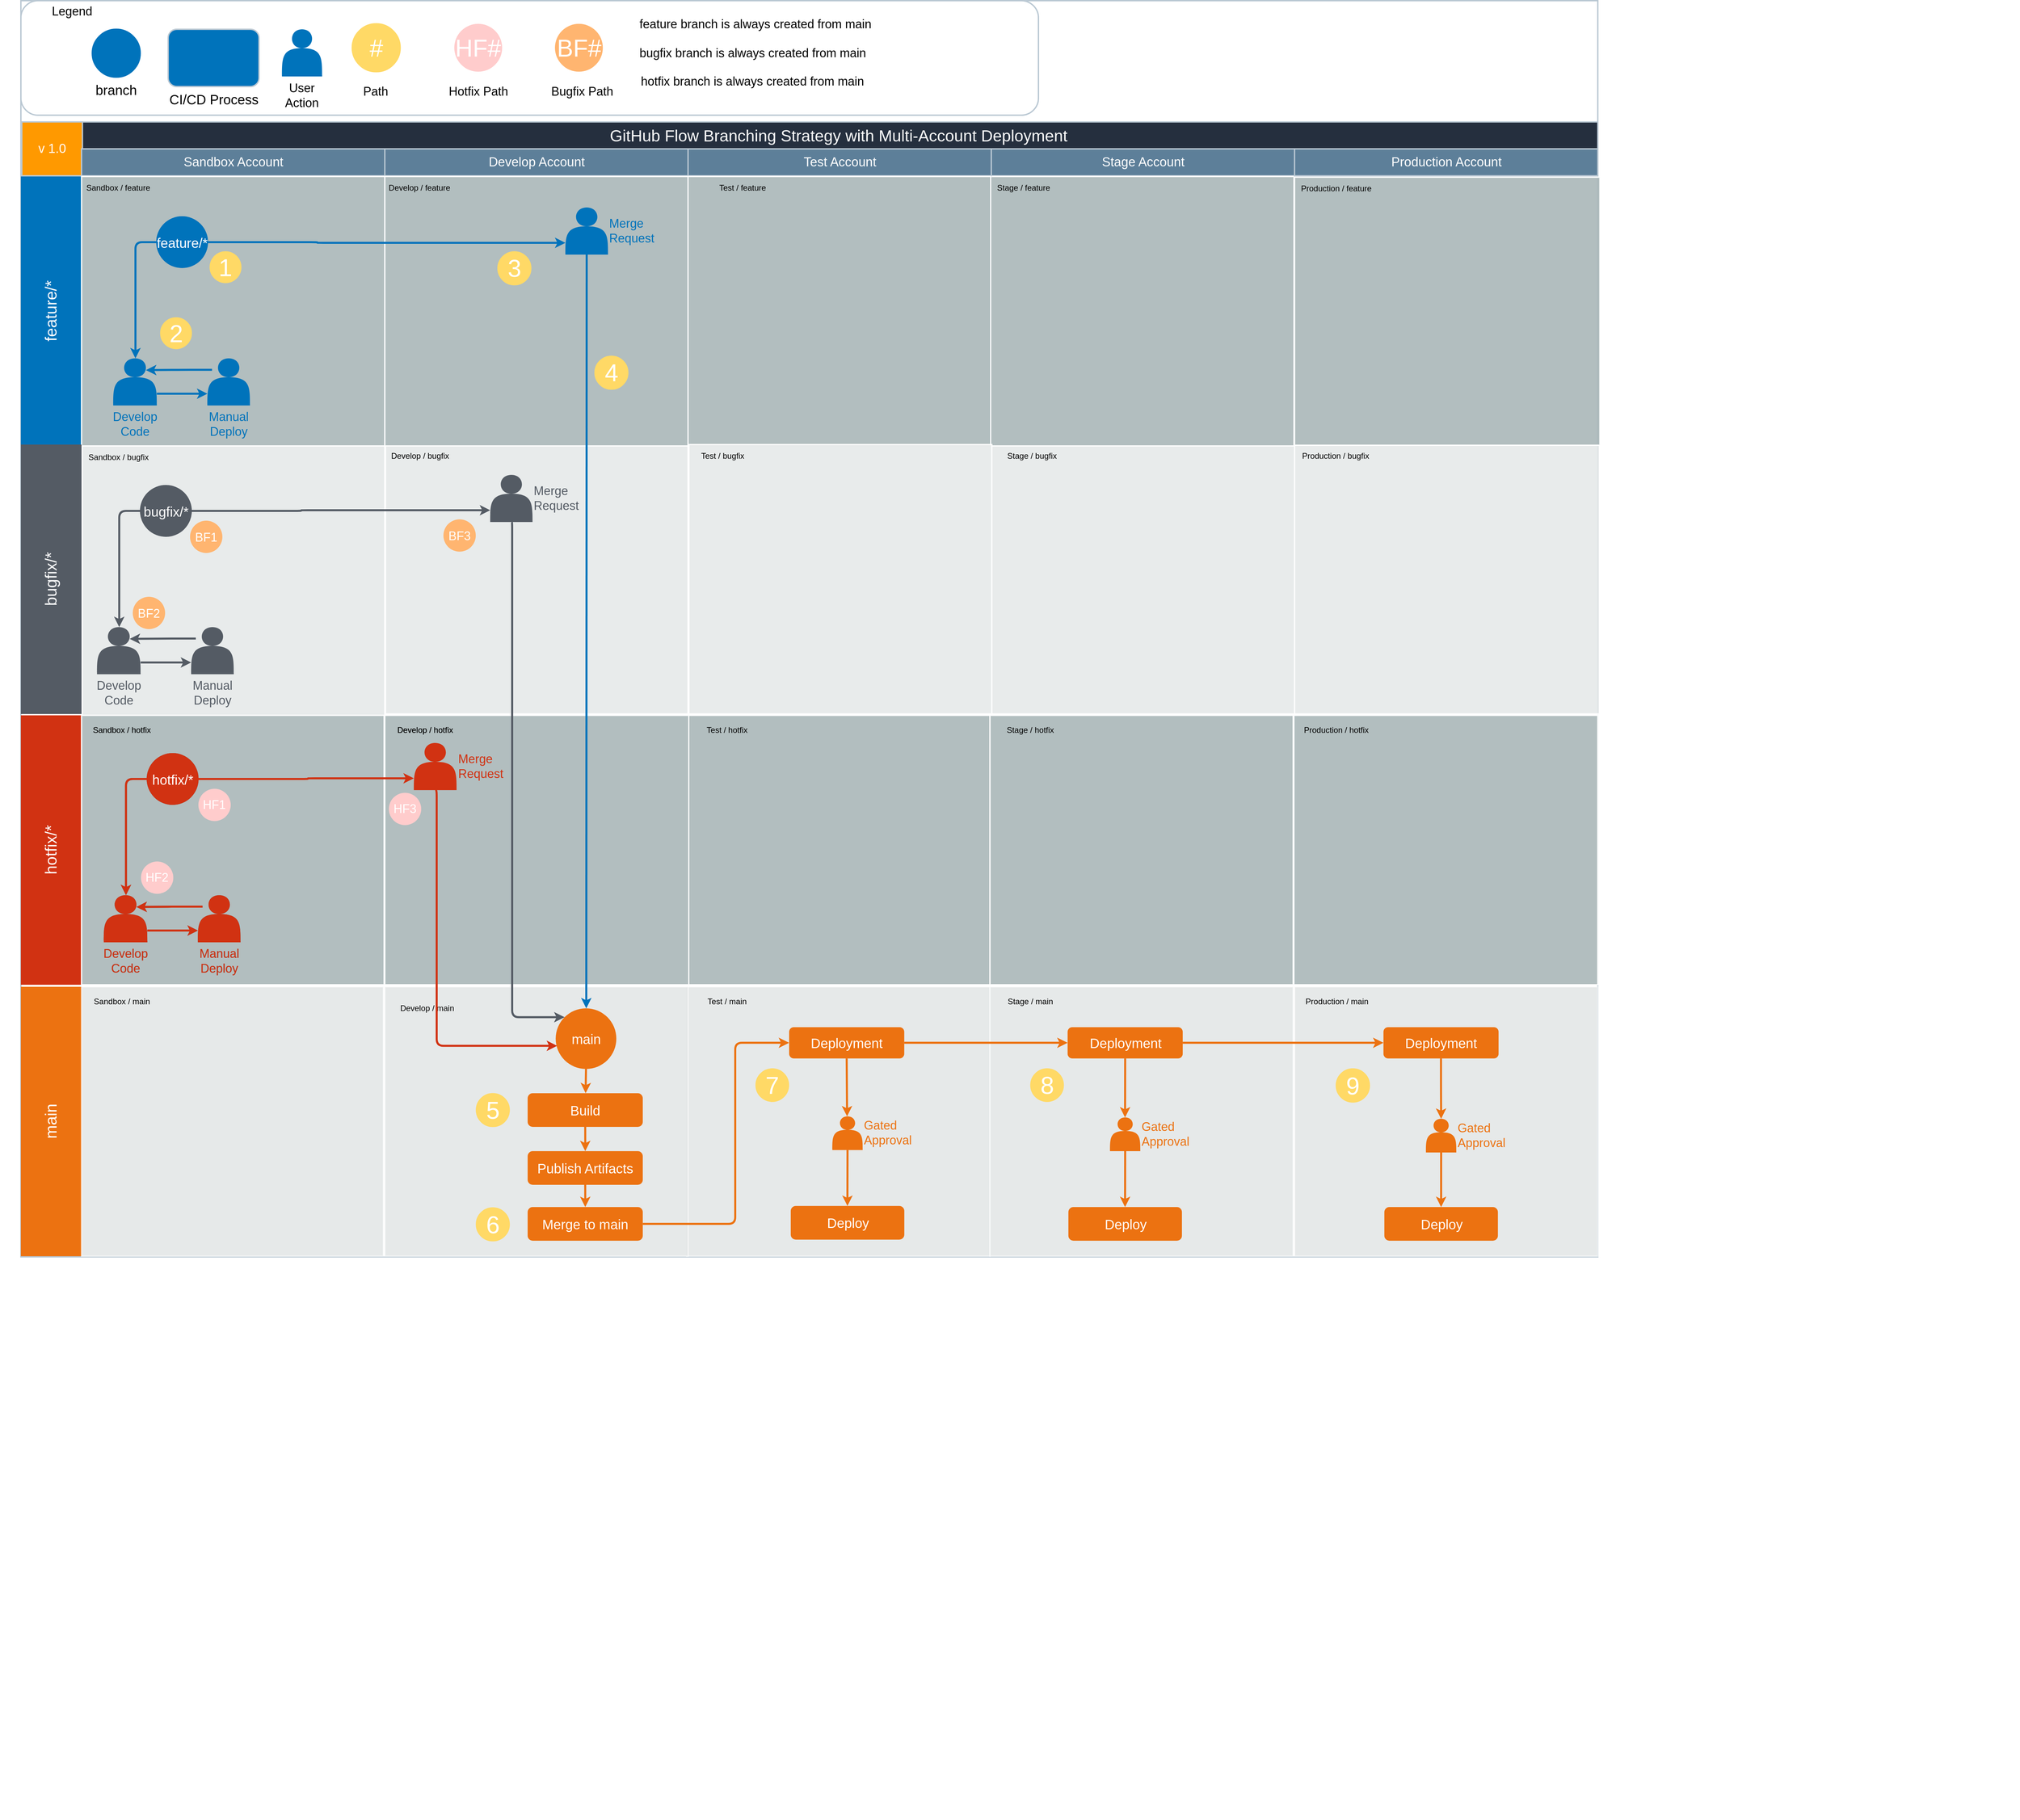 <mxfile><diagram id="zp22cR85dDjObkLCwMI5" name="Page-1"><mxGraphModel dx="2860" dy="1344" grid="0" gridSize="10" guides="1" tooltips="1" connect="1" arrows="1" fold="1" page="1" pageScale="1" pageWidth="850" pageHeight="1100" math="0" shadow="0"><root><mxCell id="0"/><mxCell id="1" parent="0"/><mxCell id="136" value="" style="rounded=0;whiteSpace=wrap;html=1;labelBackgroundColor=none;fontFamily=Helvetica;fontSize=18;fontColor=#000000;strokeColor=#BAC8D3;strokeWidth=2;fillColor=#FFFFFF;" parent="1" vertex="1"><mxGeometry x="150" y="540" width="2340" height="1865" as="geometry"/></mxCell><mxCell id="187" value="" style="group" parent="1" vertex="1" connectable="0"><mxGeometry x="691" y="1199" width="449" height="410" as="geometry"/></mxCell><mxCell id="188" value="" style="strokeColor=#FFFFFF;fillColor=#e6e9e9;fontSize=18;strokeWidth=2;fontFamily=Helvetica;html=1;opacity=90;" parent="187" vertex="1"><mxGeometry width="449.0" height="400" as="geometry"/></mxCell><mxCell id="a8QK_xVsvoP_7gLjCRSt-374" value="Merge&lt;br&gt;Request" style="shape=actor;whiteSpace=wrap;html=1;labelBackgroundColor=none;fontFamily=Helvetica;fontSize=18;fontColor=#545b64;strokeColor=none;strokeWidth=2;fillColor=#545b64;verticalAlign=middle;labelPosition=right;verticalLabelPosition=middle;align=left;" vertex="1" parent="188"><mxGeometry x="155.406" y="45" width="62.805" height="70" as="geometry"/></mxCell><mxCell id="189" value="&lt;font style=&quot;font-size: 12px&quot;&gt;Develop&lt;/font&gt;&lt;span style=&quot;font-size: 12px&quot;&gt;&amp;nbsp;/&amp;nbsp;&lt;/span&gt;&lt;span style=&quot;font-size: 12px&quot;&gt;bugfix&lt;/span&gt;" style="text;html=1;strokeColor=none;fillColor=none;align=center;verticalAlign=middle;whiteSpace=wrap;rounded=0;labelBackgroundColor=none;fontFamily=Helvetica;fontSize=18;fontColor=#000000;" parent="187" vertex="1"><mxGeometry x="3.924" width="95.158" height="30" as="geometry"/></mxCell><mxCell id="137" value="" style="group" parent="1" vertex="1" connectable="0"><mxGeometry x="2038.98" y="1601" width="451.02" height="400" as="geometry"/></mxCell><mxCell id="138" value="" style="strokeColor=#FFFFFF;fillColor=#AAB7B8;fontSize=18;strokeWidth=2;fontFamily=Helvetica;html=1;opacity=90;labelBackgroundColor=none;" parent="137" vertex="1"><mxGeometry width="451.02" height="400" as="geometry"/></mxCell><mxCell id="139" value="&lt;span style=&quot;font-size: 12px&quot;&gt;Production /&amp;nbsp;&lt;/span&gt;&lt;span style=&quot;font-size: 12px&quot;&gt;hotfix&lt;/span&gt;" style="text;html=1;strokeColor=none;fillColor=none;align=center;verticalAlign=middle;whiteSpace=wrap;rounded=0;labelBackgroundColor=none;fontFamily=Helvetica;fontSize=18;fontColor=#000000;" parent="137" vertex="1"><mxGeometry x="6.024" y="3.31" width="114.248" height="33.06" as="geometry"/></mxCell><mxCell id="140" value="" style="group" parent="1" vertex="1" connectable="0"><mxGeometry x="1137.98" y="2760" width="1976.86" height="480" as="geometry"/></mxCell><mxCell id="141" value="" style="strokeColor=#FFFFFF;fillColor=#AAB7B8;fontSize=18;strokeWidth=2;fontFamily=Helvetica;html=1;opacity=90;labelBackgroundColor=none;" parent="140" vertex="1"><mxGeometry y="-1159" width="450" height="400" as="geometry"/></mxCell><mxCell id="142" value="&lt;font style=&quot;font-size: 12px&quot;&gt;Test&lt;/font&gt;&lt;span style=&quot;font-size: 12px&quot;&gt;&amp;nbsp;/&amp;nbsp;&lt;/span&gt;&lt;span style=&quot;font-size: 12px&quot;&gt;hotfix&lt;/span&gt;" style="text;html=1;strokeColor=none;fillColor=none;align=center;verticalAlign=middle;whiteSpace=wrap;rounded=0;labelBackgroundColor=none;fontFamily=Helvetica;fontSize=18;fontColor=#000000;" parent="140" vertex="1"><mxGeometry x="6.01" y="-1155.694" width="108" height="33.058" as="geometry"/></mxCell><mxCell id="143" value="" style="group" parent="1" vertex="1" connectable="0"><mxGeometry x="690" y="1601" width="451" height="400" as="geometry"/></mxCell><mxCell id="144" value="" style="strokeColor=#FFFFFF;fillColor=#AAB7B8;fontSize=18;strokeWidth=2;fontFamily=Helvetica;html=1;opacity=90;labelBackgroundColor=none;" parent="143" vertex="1"><mxGeometry width="451.0" height="400" as="geometry"/></mxCell><mxCell id="145" value="&lt;font style=&quot;font-size: 12px&quot;&gt;Develop&lt;/font&gt;&lt;span style=&quot;font-size: 12px&quot;&gt;&amp;nbsp;/ hotfix&lt;/span&gt;&lt;span style=&quot;color: rgba(0 , 0 , 0 , 0) ; font-family: monospace ; font-size: 0px&quot;&gt;%3CmxGraphModel%3E%3Croot%3E%3CmxCell%20id%3D%220%22%2F%3E%3CmxCell%20id%3D%221%22%20parent%3D%220%22%2F%3E%3CmxCell%20id%3D%222%22%20value%3D%22release%2F*%22%20style%3D%22strokeColor%3Dnone%3BfillColor%3D%23ec7211%3BfontSize%3D24%3BstrokeWidth%3D2%3Bhorizontal%3D0%3BfontFamily%3DHelvetica%3Bhtml%3D1%3BfontColor%3D%23FFFFFF%3BfontStyle%3D0%22%20vertex%3D%221%22%20parent%3D%221%22%3E%3CmxGeometry%20x%3D%22150%22%20y%3D%222360%22%20width%3D%2286%22%20height%3D%22400%22%20as%3D%22geometry%22%2F%3E%3C%2FmxCell%3E%3CmxCell%20id%3D%223%22%20value%3D%22%22%20style%3D%22group%22%20vertex%3D%221%22%20connectable%3D%220%22%20parent%3D%221%22%3E%3CmxGeometry%20x%3D%22237.98%22%20y%3D%222360%22%20width%3D%22450%22%20height%3D%22400%22%20as%3D%22geometry%22%2F%3E%3C%2FmxCell%3E%3CmxCell%20id%3D%224%22%20value%3D%22%22%20style%3D%22strokeColor%3D%23FFFFFF%3BfillColor%3D%23D5DBDB%3BfontSize%3D18%3BstrokeWidth%3D2%3BfontFamily%3DHelvetica%3Bhtml%3D1%3Bopacity%3D60%3B%22%20vertex%3D%221%22%20parent%3D%223%22%3E%3CmxGeometry%20width%3D%22450%22%20height%3D%22400%22%20as%3D%22geometry%22%2F%3E%3C%2FmxCell%3E%3CmxCell%20id%3D%225%22%20value%3D%22%26lt%3Bfont%20style%3D%26quot%3Bfont-size%3A%2012px%26quot%3B%26gt%3BSandbox%26lt%3B%2Ffont%26gt%3B%26lt%3Bspan%20style%3D%26quot%3Bfont-size%3A%2012px%26quot%3B%26gt%3B%26amp%3Bnbsp%3B%2F%20release%26lt%3B%2Fspan%26gt%3B%22%20style%3D%22text%3Bhtml%3D1%3BstrokeColor%3Dnone%3BfillColor%3Dnone%3Balign%3Dcenter%3BverticalAlign%3Dmiddle%3BwhiteSpace%3Dwrap%3Brounded%3D0%3BlabelBackgroundColor%3Dnone%3BfontFamily%3DHelvetica%3BfontSize%3D18%3BfontColor%3D%23000000%3B%22%20vertex%3D%221%22%20parent%3D%223%22%3E%3CmxGeometry%20x%3D%226.01%22%20y%3D%223.306%22%20width%3D%22108%22%20height%3D%2233.058%22%20as%3D%22geometry%22%2F%3E%3C%2FmxCell%3E%3CmxCell%20id%3D%226%22%20value%3D%22%22%20style%3D%22group%22%20vertex%3D%221%22%20connectable%3D%220%22%20parent%3D%221%22%3E%3CmxGeometry%20x%3D%221137.98%22%20y%3D%222360%22%20width%3D%22450%22%20height%3D%22400%22%20as%3D%22geometry%22%2F%3E%3C%2FmxCell%3E%3CmxCell%20id%3D%227%22%20value%3D%22%22%20style%3D%22strokeColor%3D%23FFFFFF%3BfillColor%3D%23D5DBDB%3BfontSize%3D18%3BstrokeWidth%3D2%3BfontFamily%3DHelvetica%3Bhtml%3D1%3Bopacity%3D60%3B%22%20vertex%3D%221%22%20parent%3D%226%22%3E%3CmxGeometry%20width%3D%22450%22%20height%3D%22400%22%20as%3D%22geometry%22%2F%3E%3C%2FmxCell%3E%3CmxCell%20id%3D%228%22%20value%3D%22%26lt%3Bfont%20style%3D%26quot%3Bfont-size%3A%2012px%26quot%3B%26gt%3BTest%26lt%3B%2Ffont%26gt%3B%26lt%3Bspan%20style%3D%26quot%3Bfont-size%3A%2012px%26quot%3B%26gt%3B%26amp%3Bnbsp%3B%2F%26amp%3Bnbsp%3B%26lt%3B%2Fspan%26gt%3B%26lt%3Bspan%20style%3D%26quot%3Bfont-size%3A%2012px%26quot%3B%26gt%3Brelease%26lt%3B%2Fspan%26gt%3B%22%20style%3D%22text%3Bhtml%3D1%3BstrokeColor%3Dnone%3BfillColor%3Dnone%3Balign%3Dcenter%3BverticalAlign%3Dmiddle%3BwhiteSpace%3Dwrap%3Brounded%3D0%3BlabelBackgroundColor%3Dnone%3BfontFamily%3DHelvetica%3BfontSize%3D18%3BfontColor%3D%23000000%3B%22%20vertex%3D%221%22%20parent%3D%226%22%3E%3CmxGeometry%20x%3D%226.01%22%20y%3D%223.306%22%20width%3D%22108%22%20height%3D%2233.058%22%20as%3D%22geometry%22%2F%3E%3C%2FmxCell%3E%3CmxCell%20id%3D%229%22%20value%3D%22%22%20style%3D%22group%22%20vertex%3D%221%22%20connectable%3D%220%22%20parent%3D%221%22%3E%3CmxGeometry%20x%3D%221587.98%22%20y%3D%222360%22%20width%3D%22450%22%20height%3D%22400%22%20as%3D%22geometry%22%2F%3E%3C%2FmxCell%3E%3CmxCell%20id%3D%2210%22%20value%3D%22%22%20style%3D%22strokeColor%3D%23FFFFFF%3BfillColor%3D%23D5DBDB%3BfontSize%3D18%3BstrokeWidth%3D2%3BfontFamily%3DHelvetica%3Bhtml%3D1%3Bopacity%3D60%3B%22%20vertex%3D%221%22%20parent%3D%229%22%3E%3CmxGeometry%20width%3D%22450%22%20height%3D%22400%22%20as%3D%22geometry%22%2F%3E%3C%2FmxCell%3E%3CmxCell%20id%3D%2211%22%20value%3D%22%26lt%3Bfont%20style%3D%26quot%3Bfont-size%3A%2012px%26quot%3B%26gt%3BStage%26lt%3B%2Ffont%26gt%3B%26lt%3Bspan%20style%3D%26quot%3Bfont-size%3A%2012px%26quot%3B%26gt%3B%26amp%3Bnbsp%3B%2F%26amp%3Bnbsp%3B%26lt%3B%2Fspan%26gt%3B%26lt%3Bspan%20style%3D%26quot%3Bfont-size%3A%2012px%26quot%3B%26gt%3Brelease%26lt%3B%2Fspan%26gt%3B%22%20style%3D%22text%3Bhtml%3D1%3BstrokeColor%3Dnone%3BfillColor%3Dnone%3Balign%3Dcenter%3BverticalAlign%3Dmiddle%3BwhiteSpace%3Dwrap%3Brounded%3D0%3BlabelBackgroundColor%3Dnone%3BfontFamily%3DHelvetica%3BfontSize%3D18%3BfontColor%3D%23000000%3B%22%20vertex%3D%221%22%20parent%3D%229%22%3E%3CmxGeometry%20x%3D%226.01%22%20y%3D%223.306%22%20width%3D%22108%22%20height%3D%2233.058%22%20as%3D%22geometry%22%2F%3E%3C%2FmxCell%3E%3CmxCell%20id%3D%2212%22%20value%3D%22%22%20style%3D%22group%22%20vertex%3D%221%22%20connectable%3D%220%22%20parent%3D%221%22%3E%3CmxGeometry%20x%3D%222037.98%22%20y%3D%222360%22%20width%3D%22450%22%20height%3D%22400%22%20as%3D%22geometry%22%2F%3E%3C%2FmxCell%3E%3CmxCell%20id%3D%2213%22%20value%3D%22%22%20style%3D%22strokeColor%3D%23FFFFFF%3BfillColor%3D%23D5DBDB%3BfontSize%3D18%3BstrokeWidth%3D2%3BfontFamily%3DHelvetica%3Bhtml%3D1%3Bopacity%3D60%3B%22%20vertex%3D%221%22%20parent%3D%2212%22%3E%3CmxGeometry%20width%3D%22450%22%20height%3D%22400%22%20as%3D%22geometry%22%2F%3E%3C%2FmxCell%3E%3CmxCell%20id%3D%2214%22%20value%3D%22%26lt%3Bspan%20style%3D%26quot%3Bfont-size%3A%2012px%26quot%3B%26gt%3BProduction%20%2F%20release%26lt%3B%2Fspan%26gt%3B%22%20style%3D%22text%3Bhtml%3D1%3BstrokeColor%3Dnone%3BfillColor%3Dnone%3Balign%3Dcenter%3BverticalAlign%3Dmiddle%3BwhiteSpace%3Dwrap%3Brounded%3D0%3BlabelBackgroundColor%3Dnone%3BfontFamily%3DHelvetica%3BfontSize%3D18%3BfontColor%3D%23000000%3B%22%20vertex%3D%221%22%20parent%3D%2212%22%3E%3CmxGeometry%20x%3D%226.01%22%20y%3D%223.31%22%20width%3D%22113.99%22%20height%3D%2233.06%22%20as%3D%22geometry%22%2F%3E%3C%2FmxCell%3E%3CmxCell%20id%3D%2215%22%20value%3D%22%22%20style%3D%22group%22%20vertex%3D%221%22%20connectable%3D%220%22%20parent%3D%221%22%3E%3CmxGeometry%20x%3D%22690%22%20y%3D%222360%22%20width%3D%22450%22%20height%3D%22400%22%20as%3D%22geometry%22%2F%3E%3C%2FmxCell%3E%3CmxCell%20id%3D%2216%22%20value%3D%22%22%20style%3D%22strokeColor%3D%23FFFFFF%3BfillColor%3D%23D5DBDB%3BfontSize%3D18%3BstrokeWidth%3D2%3BfontFamily%3DHelvetica%3Bhtml%3D1%3Bopacity%3D60%3B%22%20vertex%3D%221%22%20parent%3D%2215%22%3E%3CmxGeometry%20width%3D%22450%22%20height%3D%22400%22%20as%3D%22geometry%22%2F%3E%3C%2FmxCell%3E%3CmxCell%20id%3D%2217%22%20value%3D%22%26lt%3Bfont%20style%3D%26quot%3Bfont-size%3A%2012px%26quot%3B%26gt%3BDevelop%26lt%3B%2Ffont%26gt%3B%26lt%3Bspan%20style%3D%26quot%3Bfont-size%3A%2012px%26quot%3B%26gt%3B%26amp%3Bnbsp%3B%2F%26amp%3Bnbsp%3B%26lt%3B%2Fspan%26gt%3B%26lt%3Bspan%20style%3D%26quot%3Bfont-size%3A%2012px%26quot%3B%26gt%3Brelease%26lt%3B%2Fspan%26gt%3B%22%20style%3D%22text%3Bhtml%3D1%3BstrokeColor%3Dnone%3BfillColor%3Dnone%3Balign%3Dcenter%3BverticalAlign%3Dmiddle%3BwhiteSpace%3Dwrap%3Brounded%3D0%3BlabelBackgroundColor%3Dnone%3BfontFamily%3DHelvetica%3BfontSize%3D18%3BfontColor%3D%23000000%3B%22%20vertex%3D%221%22%20parent%3D%2215%22%3E%3CmxGeometry%20x%3D%226.01%22%20y%3D%223.306%22%20width%3D%22108%22%20height%3D%2233.058%22%20as%3D%22geometry%22%2F%3E%3C%2FmxCell%3E%3C%2Froot%3E%3C%2FmxGraphModel%3E&lt;/span&gt;" style="text;html=1;strokeColor=none;fillColor=none;align=center;verticalAlign=middle;whiteSpace=wrap;rounded=0;labelBackgroundColor=none;fontFamily=Helvetica;fontSize=18;fontColor=#000000;" parent="143" vertex="1"><mxGeometry x="6.023" y="3.306" width="108.24" height="33.058" as="geometry"/></mxCell><mxCell id="a8QK_xVsvoP_7gLjCRSt-391" value="&lt;font style=&quot;font-size: 12px&quot;&gt;Develop&lt;/font&gt;&lt;span style=&quot;font-size: 12px&quot;&gt;&amp;nbsp;/ hotfix&lt;/span&gt;&lt;span style=&quot;color: rgba(0 , 0 , 0 , 0) ; font-family: monospace ; font-size: 0px&quot;&gt;%3CmxGraphModel%3E%3Croot%3E%3CmxCell%20id%3D%220%22%2F%3E%3CmxCell%20id%3D%221%22%20parent%3D%220%22%2F%3E%3CmxCell%20id%3D%222%22%20value%3D%22release%2F*%22%20style%3D%22strokeColor%3Dnone%3BfillColor%3D%23ec7211%3BfontSize%3D24%3BstrokeWidth%3D2%3Bhorizontal%3D0%3BfontFamily%3DHelvetica%3Bhtml%3D1%3BfontColor%3D%23FFFFFF%3BfontStyle%3D0%22%20vertex%3D%221%22%20parent%3D%221%22%3E%3CmxGeometry%20x%3D%22150%22%20y%3D%222360%22%20width%3D%2286%22%20height%3D%22400%22%20as%3D%22geometry%22%2F%3E%3C%2FmxCell%3E%3CmxCell%20id%3D%223%22%20value%3D%22%22%20style%3D%22group%22%20vertex%3D%221%22%20connectable%3D%220%22%20parent%3D%221%22%3E%3CmxGeometry%20x%3D%22237.98%22%20y%3D%222360%22%20width%3D%22450%22%20height%3D%22400%22%20as%3D%22geometry%22%2F%3E%3C%2FmxCell%3E%3CmxCell%20id%3D%224%22%20value%3D%22%22%20style%3D%22strokeColor%3D%23FFFFFF%3BfillColor%3D%23D5DBDB%3BfontSize%3D18%3BstrokeWidth%3D2%3BfontFamily%3DHelvetica%3Bhtml%3D1%3Bopacity%3D60%3B%22%20vertex%3D%221%22%20parent%3D%223%22%3E%3CmxGeometry%20width%3D%22450%22%20height%3D%22400%22%20as%3D%22geometry%22%2F%3E%3C%2FmxCell%3E%3CmxCell%20id%3D%225%22%20value%3D%22%26lt%3Bfont%20style%3D%26quot%3Bfont-size%3A%2012px%26quot%3B%26gt%3BSandbox%26lt%3B%2Ffont%26gt%3B%26lt%3Bspan%20style%3D%26quot%3Bfont-size%3A%2012px%26quot%3B%26gt%3B%26amp%3Bnbsp%3B%2F%20release%26lt%3B%2Fspan%26gt%3B%22%20style%3D%22text%3Bhtml%3D1%3BstrokeColor%3Dnone%3BfillColor%3Dnone%3Balign%3Dcenter%3BverticalAlign%3Dmiddle%3BwhiteSpace%3Dwrap%3Brounded%3D0%3BlabelBackgroundColor%3Dnone%3BfontFamily%3DHelvetica%3BfontSize%3D18%3BfontColor%3D%23000000%3B%22%20vertex%3D%221%22%20parent%3D%223%22%3E%3CmxGeometry%20x%3D%226.01%22%20y%3D%223.306%22%20width%3D%22108%22%20height%3D%2233.058%22%20as%3D%22geometry%22%2F%3E%3C%2FmxCell%3E%3CmxCell%20id%3D%226%22%20value%3D%22%22%20style%3D%22group%22%20vertex%3D%221%22%20connectable%3D%220%22%20parent%3D%221%22%3E%3CmxGeometry%20x%3D%221137.98%22%20y%3D%222360%22%20width%3D%22450%22%20height%3D%22400%22%20as%3D%22geometry%22%2F%3E%3C%2FmxCell%3E%3CmxCell%20id%3D%227%22%20value%3D%22%22%20style%3D%22strokeColor%3D%23FFFFFF%3BfillColor%3D%23D5DBDB%3BfontSize%3D18%3BstrokeWidth%3D2%3BfontFamily%3DHelvetica%3Bhtml%3D1%3Bopacity%3D60%3B%22%20vertex%3D%221%22%20parent%3D%226%22%3E%3CmxGeometry%20width%3D%22450%22%20height%3D%22400%22%20as%3D%22geometry%22%2F%3E%3C%2FmxCell%3E%3CmxCell%20id%3D%228%22%20value%3D%22%26lt%3Bfont%20style%3D%26quot%3Bfont-size%3A%2012px%26quot%3B%26gt%3BTest%26lt%3B%2Ffont%26gt%3B%26lt%3Bspan%20style%3D%26quot%3Bfont-size%3A%2012px%26quot%3B%26gt%3B%26amp%3Bnbsp%3B%2F%26amp%3Bnbsp%3B%26lt%3B%2Fspan%26gt%3B%26lt%3Bspan%20style%3D%26quot%3Bfont-size%3A%2012px%26quot%3B%26gt%3Brelease%26lt%3B%2Fspan%26gt%3B%22%20style%3D%22text%3Bhtml%3D1%3BstrokeColor%3Dnone%3BfillColor%3Dnone%3Balign%3Dcenter%3BverticalAlign%3Dmiddle%3BwhiteSpace%3Dwrap%3Brounded%3D0%3BlabelBackgroundColor%3Dnone%3BfontFamily%3DHelvetica%3BfontSize%3D18%3BfontColor%3D%23000000%3B%22%20vertex%3D%221%22%20parent%3D%226%22%3E%3CmxGeometry%20x%3D%226.01%22%20y%3D%223.306%22%20width%3D%22108%22%20height%3D%2233.058%22%20as%3D%22geometry%22%2F%3E%3C%2FmxCell%3E%3CmxCell%20id%3D%229%22%20value%3D%22%22%20style%3D%22group%22%20vertex%3D%221%22%20connectable%3D%220%22%20parent%3D%221%22%3E%3CmxGeometry%20x%3D%221587.98%22%20y%3D%222360%22%20width%3D%22450%22%20height%3D%22400%22%20as%3D%22geometry%22%2F%3E%3C%2FmxCell%3E%3CmxCell%20id%3D%2210%22%20value%3D%22%22%20style%3D%22strokeColor%3D%23FFFFFF%3BfillColor%3D%23D5DBDB%3BfontSize%3D18%3BstrokeWidth%3D2%3BfontFamily%3DHelvetica%3Bhtml%3D1%3Bopacity%3D60%3B%22%20vertex%3D%221%22%20parent%3D%229%22%3E%3CmxGeometry%20width%3D%22450%22%20height%3D%22400%22%20as%3D%22geometry%22%2F%3E%3C%2FmxCell%3E%3CmxCell%20id%3D%2211%22%20value%3D%22%26lt%3Bfont%20style%3D%26quot%3Bfont-size%3A%2012px%26quot%3B%26gt%3BStage%26lt%3B%2Ffont%26gt%3B%26lt%3Bspan%20style%3D%26quot%3Bfont-size%3A%2012px%26quot%3B%26gt%3B%26amp%3Bnbsp%3B%2F%26amp%3Bnbsp%3B%26lt%3B%2Fspan%26gt%3B%26lt%3Bspan%20style%3D%26quot%3Bfont-size%3A%2012px%26quot%3B%26gt%3Brelease%26lt%3B%2Fspan%26gt%3B%22%20style%3D%22text%3Bhtml%3D1%3BstrokeColor%3Dnone%3BfillColor%3Dnone%3Balign%3Dcenter%3BverticalAlign%3Dmiddle%3BwhiteSpace%3Dwrap%3Brounded%3D0%3BlabelBackgroundColor%3Dnone%3BfontFamily%3DHelvetica%3BfontSize%3D18%3BfontColor%3D%23000000%3B%22%20vertex%3D%221%22%20parent%3D%229%22%3E%3CmxGeometry%20x%3D%226.01%22%20y%3D%223.306%22%20width%3D%22108%22%20height%3D%2233.058%22%20as%3D%22geometry%22%2F%3E%3C%2FmxCell%3E%3CmxCell%20id%3D%2212%22%20value%3D%22%22%20style%3D%22group%22%20vertex%3D%221%22%20connectable%3D%220%22%20parent%3D%221%22%3E%3CmxGeometry%20x%3D%222037.98%22%20y%3D%222360%22%20width%3D%22450%22%20height%3D%22400%22%20as%3D%22geometry%22%2F%3E%3C%2FmxCell%3E%3CmxCell%20id%3D%2213%22%20value%3D%22%22%20style%3D%22strokeColor%3D%23FFFFFF%3BfillColor%3D%23D5DBDB%3BfontSize%3D18%3BstrokeWidth%3D2%3BfontFamily%3DHelvetica%3Bhtml%3D1%3Bopacity%3D60%3B%22%20vertex%3D%221%22%20parent%3D%2212%22%3E%3CmxGeometry%20width%3D%22450%22%20height%3D%22400%22%20as%3D%22geometry%22%2F%3E%3C%2FmxCell%3E%3CmxCell%20id%3D%2214%22%20value%3D%22%26lt%3Bspan%20style%3D%26quot%3Bfont-size%3A%2012px%26quot%3B%26gt%3BProduction%20%2F%20release%26lt%3B%2Fspan%26gt%3B%22%20style%3D%22text%3Bhtml%3D1%3BstrokeColor%3Dnone%3BfillColor%3Dnone%3Balign%3Dcenter%3BverticalAlign%3Dmiddle%3BwhiteSpace%3Dwrap%3Brounded%3D0%3BlabelBackgroundColor%3Dnone%3BfontFamily%3DHelvetica%3BfontSize%3D18%3BfontColor%3D%23000000%3B%22%20vertex%3D%221%22%20parent%3D%2212%22%3E%3CmxGeometry%20x%3D%226.01%22%20y%3D%223.31%22%20width%3D%22113.99%22%20height%3D%2233.06%22%20as%3D%22geometry%22%2F%3E%3C%2FmxCell%3E%3CmxCell%20id%3D%2215%22%20value%3D%22%22%20style%3D%22group%22%20vertex%3D%221%22%20connectable%3D%220%22%20parent%3D%221%22%3E%3CmxGeometry%20x%3D%22690%22%20y%3D%222360%22%20width%3D%22450%22%20height%3D%22400%22%20as%3D%22geometry%22%2F%3E%3C%2FmxCell%3E%3CmxCell%20id%3D%2216%22%20value%3D%22%22%20style%3D%22strokeColor%3D%23FFFFFF%3BfillColor%3D%23D5DBDB%3BfontSize%3D18%3BstrokeWidth%3D2%3BfontFamily%3DHelvetica%3Bhtml%3D1%3Bopacity%3D60%3B%22%20vertex%3D%221%22%20parent%3D%2215%22%3E%3CmxGeometry%20width%3D%22450%22%20height%3D%22400%22%20as%3D%22geometry%22%2F%3E%3C%2FmxCell%3E%3CmxCell%20id%3D%2217%22%20value%3D%22%26lt%3Bfont%20style%3D%26quot%3Bfont-size%3A%2012px%26quot%3B%26gt%3BDevelop%26lt%3B%2Ffont%26gt%3B%26lt%3Bspan%20style%3D%26quot%3Bfont-size%3A%2012px%26quot%3B%26gt%3B%26amp%3Bnbsp%3B%2F%26amp%3Bnbsp%3B%26lt%3B%2Fspan%26gt%3B%26lt%3Bspan%20style%3D%26quot%3Bfont-size%3A%2012px%26quot%3B%26gt%3Brelease%26lt%3B%2Fspan%26gt%3B%22%20style%3D%22text%3Bhtml%3D1%3BstrokeColor%3Dnone%3BfillColor%3Dnone%3Balign%3Dcenter%3BverticalAlign%3Dmiddle%3BwhiteSpace%3Dwrap%3Brounded%3D0%3BlabelBackgroundColor%3Dnone%3BfontFamily%3DHelvetica%3BfontSize%3D18%3BfontColor%3D%23000000%3B%22%20vertex%3D%221%22%20parent%3D%2215%22%3E%3CmxGeometry%20x%3D%226.01%22%20y%3D%223.306%22%20width%3D%22108%22%20height%3D%2233.058%22%20as%3D%22geometry%22%2F%3E%3C%2FmxCell%3E%3C%2Froot%3E%3C%2FmxGraphModel%3E&lt;/span&gt;" style="text;html=1;strokeColor=none;fillColor=none;align=center;verticalAlign=middle;whiteSpace=wrap;rounded=0;labelBackgroundColor=none;fontFamily=Helvetica;fontSize=18;fontColor=#000000;" vertex="1" parent="143"><mxGeometry x="6.023" y="3.306" width="108.24" height="33.058" as="geometry"/></mxCell><mxCell id="a8QK_xVsvoP_7gLjCRSt-402" value="&lt;font style=&quot;font-size: 12px&quot;&gt;Sandbox&lt;/font&gt;&lt;span style=&quot;font-size: 12px&quot;&gt;&amp;nbsp;/ hotfix&lt;/span&gt;" style="text;html=1;strokeColor=none;fillColor=none;align=center;verticalAlign=middle;whiteSpace=wrap;rounded=0;labelBackgroundColor=none;fontFamily=Helvetica;fontSize=18;fontColor=#000000;" vertex="1" parent="143"><mxGeometry x="-445.004" y="3.306" width="107.754" height="33.058" as="geometry"/></mxCell><mxCell id="a8QK_xVsvoP_7gLjCRSt-405" value="Merge&lt;br&gt;Request" style="shape=actor;whiteSpace=wrap;html=1;labelBackgroundColor=none;fontFamily=Helvetica;fontSize=18;fontColor=#d13212;strokeColor=none;strokeWidth=2;fillColor=#d13212;verticalAlign=middle;labelPosition=right;verticalLabelPosition=middle;align=left;" vertex="1" parent="143"><mxGeometry x="43.096" y="41" width="63.411" height="70" as="geometry"/></mxCell><mxCell id="yH-A3wYIznov1LGlbIlL-366" value="&lt;font style=&quot;font-size: 18px&quot;&gt;HF3&lt;/font&gt;&lt;span style=&quot;color: rgba(0, 0, 0, 0); font-family: monospace; font-size: 0px; text-align: start;&quot;&gt;%3CmxGraphModel%3E%3Croot%3E%3CmxCell%20id%3D%220%22%2F%3E%3CmxCell%20id%3D%221%22%20parent%3D%220%22%2F%3E%3CmxCell%20id%3D%222%22%20value%3D%22%26lt%3Bfont%20style%3D%26quot%3Bfont-size%3A%2018px%26quot%3B%26gt%3BHF1%26lt%3B%2Ffont%26gt%3B%22%20style%3D%22ellipse%3BwhiteSpace%3Dwrap%3Bhtml%3D1%3Baspect%3Dfixed%3BfontFamily%3DHelvetica%3BfontSize%3D18%3BfontColor%3D%23FFFFFF%3BstrokeColor%3Dnone%3BstrokeWidth%3D2%3BfillColor%3D%23FFCCCC%3B%22%20vertex%3D%221%22%20parent%3D%221%22%3E%3CmxGeometry%20x%3D%22413%22%20y%3D%221710.0%22%20width%3D%2248%22%20height%3D%2248%22%20as%3D%22geometry%22%2F%3E%3C%2FmxCell%3E%3C%2Froot%3E%3C%2FmxGraphModel%3E&lt;/span&gt;" style="ellipse;whiteSpace=wrap;html=1;aspect=fixed;fontFamily=Helvetica;fontSize=18;fontColor=#FFFFFF;strokeColor=none;strokeWidth=2;fillColor=#FFCCCC;" vertex="1" parent="143"><mxGeometry x="6.023" y="115.0" width="48" height="48" as="geometry"/></mxCell><mxCell id="168" value="" style="group" parent="1" vertex="1" connectable="0"><mxGeometry x="1587.98" y="1601" width="450" height="400" as="geometry"/></mxCell><mxCell id="169" value="" style="strokeColor=#FFFFFF;fillColor=#AAB7B8;fontSize=18;strokeWidth=2;fontFamily=Helvetica;html=1;opacity=90;labelBackgroundColor=none;" parent="168" vertex="1"><mxGeometry width="450" height="400" as="geometry"/></mxCell><mxCell id="170" value="&lt;font style=&quot;font-size: 12px&quot;&gt;Stage&lt;/font&gt;&lt;span style=&quot;font-size: 12px&quot;&gt;&amp;nbsp;/&amp;nbsp;&lt;/span&gt;&lt;span style=&quot;font-size: 12px&quot;&gt;hotfix&lt;/span&gt;" style="text;html=1;strokeColor=none;fillColor=none;align=center;verticalAlign=middle;whiteSpace=wrap;rounded=0;labelBackgroundColor=none;fontFamily=Helvetica;fontSize=18;fontColor=#000000;" parent="168" vertex="1"><mxGeometry x="6.01" y="3.306" width="108" height="33.058" as="geometry"/></mxCell><mxCell id="191" value="" style="group;fontColor=#545b64;" parent="1" vertex="1" connectable="0"><mxGeometry x="241" y="1201" width="603.7" height="400" as="geometry"/></mxCell><mxCell id="192" value="" style="strokeColor=#FFFFFF;fillColor=#e6e9e9;fontSize=18;strokeWidth=2;fontFamily=Helvetica;html=1;opacity=90;" parent="191" vertex="1"><mxGeometry width="449" height="400" as="geometry"/></mxCell><mxCell id="193" value="&lt;font style=&quot;font-size: 12px&quot;&gt;Sandbox&lt;/font&gt;&lt;span style=&quot;font-size: 12px&quot;&gt;&amp;nbsp;/ bugfix&lt;/span&gt;" style="text;html=1;strokeColor=none;fillColor=none;align=center;verticalAlign=middle;whiteSpace=wrap;rounded=0;labelBackgroundColor=none;fontFamily=Helvetica;fontSize=18;fontColor=#000000;" parent="191" vertex="1"><mxGeometry x="6.03" width="96.481" height="30" as="geometry"/></mxCell><mxCell id="a8QK_xVsvoP_7gLjCRSt-365" value="Develop Code" style="shape=actor;whiteSpace=wrap;html=1;labelBackgroundColor=none;fontFamily=Helvetica;fontSize=18;fontColor=#545b64;strokeColor=none;strokeWidth=2;fillColor=#545b64;verticalAlign=top;labelPosition=center;verticalLabelPosition=bottom;align=center;" vertex="1" parent="191"><mxGeometry x="22" y="269" width="64.67" height="70" as="geometry"/></mxCell><mxCell id="a8QK_xVsvoP_7gLjCRSt-366" value="" style="edgeStyle=elbowEdgeStyle;elbow=horizontal;strokeWidth=3;strokeColor=#545b64;fontFamily=Helvetica;html=1;entryX=0.75;entryY=0.25;entryDx=0;entryDy=0;entryPerimeter=0;" edge="1" parent="191" target="a8QK_xVsvoP_7gLjCRSt-365"><mxGeometry x="-666.552" y="-364.25" width="91.272" height="100" as="geometry"><mxPoint x="168.587" y="286" as="sourcePoint"/><mxPoint x="-175.153" y="-518" as="targetPoint"/><Array as="points"><mxPoint x="127.091" y="279"/></Array></mxGeometry></mxCell><mxCell id="a8QK_xVsvoP_7gLjCRSt-368" value="Manual Deploy" style="shape=actor;whiteSpace=wrap;html=1;labelBackgroundColor=none;fontFamily=Helvetica;fontSize=18;fontColor=#545b64;strokeColor=none;strokeWidth=2;fillColor=#545b64;verticalAlign=top;labelPosition=center;verticalLabelPosition=bottom;align=center;" vertex="1" parent="191"><mxGeometry x="161.67" y="269" width="63.27" height="70" as="geometry"/></mxCell><mxCell id="a8QK_xVsvoP_7gLjCRSt-369" value="" style="edgeStyle=elbowEdgeStyle;elbow=horizontal;strokeWidth=3;strokeColor=#545b64;fontFamily=Helvetica;html=1;entryX=0;entryY=0.75;entryDx=0;entryDy=0;exitX=1;exitY=0.75;exitDx=0;exitDy=0;" edge="1" parent="191" source="a8QK_xVsvoP_7gLjCRSt-365" target="a8QK_xVsvoP_7gLjCRSt-368"><mxGeometry x="-535.149" y="-226.75" width="91.272" height="100" as="geometry"><mxPoint x="-160.539" y="-617.0" as="sourcePoint"/><mxPoint x="-160.539" y="-582.0" as="targetPoint"/><Array as="points"/></mxGeometry></mxCell><mxCell id="a8QK_xVsvoP_7gLjCRSt-370" value="bugfix/*" style="ellipse;whiteSpace=wrap;html=1;aspect=fixed;fontFamily=Helvetica;fontSize=20;fontColor=#FFFFFF;strokeColor=#545b64;strokeWidth=2;fillColor=#545b64;" vertex="1" parent="191"><mxGeometry x="86.671" y="59" width="75" height="75" as="geometry"/></mxCell><mxCell id="a8QK_xVsvoP_7gLjCRSt-371" value="" style="edgeStyle=elbowEdgeStyle;elbow=horizontal;strokeWidth=3;strokeColor=#545b64;fontFamily=Helvetica;html=1;entryX=0.5;entryY=0;entryDx=0;entryDy=0;exitX=0;exitY=0.5;exitDx=0;exitDy=0;" edge="1" parent="191" source="a8QK_xVsvoP_7gLjCRSt-370" target="a8QK_xVsvoP_7gLjCRSt-365"><mxGeometry x="-565.808" y="28" width="91.272" height="100" as="geometry"><mxPoint x="-50.666" y="-735" as="sourcePoint"/><mxPoint x="-94.838" y="-729.5" as="targetPoint"/><Array as="points"><mxPoint x="54.94" y="179"/><mxPoint x="81.446" y="839"/><mxPoint x="63.941" y="949"/></Array></mxGeometry></mxCell><mxCell id="o12bb2My9N7uG-jMwVOs-365" value="&lt;font style=&quot;font-size: 18px;&quot;&gt;BF2&lt;/font&gt;" style="ellipse;whiteSpace=wrap;html=1;aspect=fixed;fontFamily=Helvetica;fontSize=20;fontColor=#FFFFFF;strokeColor=none;strokeWidth=2;fillColor=#FFB570;" vertex="1" parent="191"><mxGeometry x="75.005" y="224" width="48" height="48" as="geometry"/></mxCell><mxCell id="171" value="" style="group" parent="1" vertex="1" connectable="0"><mxGeometry x="2039.32" y="1199" width="453.16" height="400" as="geometry"/></mxCell><mxCell id="172" value="" style="strokeColor=#FFFFFF;fillColor=#e6e9e9;fontSize=18;strokeWidth=2;fontFamily=Helvetica;html=1;opacity=90;" parent="171" vertex="1"><mxGeometry width="453.16" height="400" as="geometry"/></mxCell><mxCell id="173" value="&lt;span style=&quot;font-size: 12px&quot;&gt;Production /&amp;nbsp;&lt;/span&gt;&lt;span style=&quot;font-size: 12px&quot;&gt;bugfix&lt;/span&gt;" style="text;html=1;strokeColor=none;fillColor=none;align=center;verticalAlign=middle;whiteSpace=wrap;rounded=0;labelBackgroundColor=none;fontFamily=Helvetica;fontSize=18;fontColor=#000000;" parent="171" vertex="1"><mxGeometry x="3.96" width="116.04" height="30" as="geometry"/></mxCell><mxCell id="175" value="" style="group" parent="1" vertex="1" connectable="0"><mxGeometry x="1589" y="1199" width="451" height="400" as="geometry"/></mxCell><mxCell id="176" value="" style="strokeColor=#FFFFFF;fillColor=#e6e9e9;fontSize=18;strokeWidth=2;fontFamily=Helvetica;html=1;opacity=90;" parent="175" vertex="1"><mxGeometry width="451.0" height="400" as="geometry"/></mxCell><mxCell id="177" value="&lt;span style=&quot;font-size: 12px&quot;&gt;Stage /&amp;nbsp;&lt;/span&gt;&lt;span style=&quot;font-size: 12px&quot;&gt;bugfix&lt;/span&gt;" style="text;html=1;strokeColor=none;fillColor=none;align=center;verticalAlign=middle;whiteSpace=wrap;rounded=0;labelBackgroundColor=none;fontFamily=Helvetica;fontSize=18;fontColor=#000000;" parent="175" vertex="1"><mxGeometry x="3.941" width="115.487" height="30" as="geometry"/></mxCell><mxCell id="194" value="GitHub Flow Branching Strategy with Multi-Account Deployment" style="strokeColor=#BAC8D3;fillColor=#252F3E;fontSize=24;strokeWidth=2;fontFamily=Helvetica;html=1;fontColor=#FFFFFF;fontStyle=0;spacingBottom=8;spacingRight=0;spacingLeft=83;" parent="1" vertex="1"><mxGeometry x="152.66" y="720" width="2337.34" height="50" as="geometry"/></mxCell><mxCell id="196" value="v 1.0" style="strokeColor=#BAC8D3;fillColor=#FF9900;fontSize=19;strokeWidth=2;fontFamily=Helvetica;html=1;labelBackgroundColor=none;fontColor=#FFFFFF;" parent="1" vertex="1"><mxGeometry x="151.33" y="720" width="90" height="80" as="geometry"/></mxCell><mxCell id="197" value="" style="group" parent="1" vertex="1" connectable="0"><mxGeometry x="240" y="760" width="1940" height="800" as="geometry"/></mxCell><mxCell id="198" value="Sandbox Account" style="strokeColor=#BAC8D3;fillColor=#5d7f99;fontSize=19;strokeWidth=2;fontFamily=Helvetica;html=1;labelBackgroundColor=none;fontColor=#FFFFFF;" parent="197" vertex="1"><mxGeometry width="450" height="40" as="geometry"/></mxCell><mxCell id="199" value="Develop Account" style="strokeColor=#BAC8D3;fillColor=#5d7f99;fontSize=19;strokeWidth=2;fontFamily=Helvetica;html=1;labelBackgroundColor=none;fontColor=#FFFFFF;" parent="197" vertex="1"><mxGeometry x="450" width="450" height="40" as="geometry"/></mxCell><mxCell id="200" value="" style="group" parent="197" vertex="1" connectable="0"><mxGeometry x="1401.42" y="-40" width="451" height="440" as="geometry"/></mxCell><mxCell id="204" value="Stage Account" style="strokeColor=#BAC8D3;fillColor=#5d7f99;fontSize=19;strokeWidth=2;fontFamily=Helvetica;html=1;labelBackgroundColor=none;fontColor=#FFFFFF;" parent="200" vertex="1"><mxGeometry x="-51.42" y="40" width="450" height="40" as="geometry"/></mxCell><mxCell id="205" value="" style="group" parent="197" vertex="1" connectable="0"><mxGeometry x="1346" y="41" width="453.16" height="400" as="geometry"/></mxCell><mxCell id="206" value="" style="strokeColor=#FFFFFF;fillColor=#AAB7B8;fontSize=18;strokeWidth=2;fontFamily=Helvetica;html=1;opacity=90;" parent="205" vertex="1"><mxGeometry width="453.16" height="400" as="geometry"/></mxCell><mxCell id="207" value="&lt;span style=&quot;font-size: 12px&quot;&gt;Stage / feature&lt;/span&gt;" style="text;html=1;strokeColor=none;fillColor=none;align=center;verticalAlign=middle;whiteSpace=wrap;rounded=0;labelBackgroundColor=none;fontFamily=Helvetica;fontSize=18;fontColor=#000000;" parent="205" vertex="1"><mxGeometry x="3.96" width="96.04" height="30" as="geometry"/></mxCell><mxCell id="o12bb2My9N7uG-jMwVOs-366" value="&lt;font style=&quot;font-size: 18px;&quot;&gt;BF1&lt;/font&gt;" style="ellipse;whiteSpace=wrap;html=1;aspect=fixed;fontFamily=Helvetica;fontSize=20;fontColor=#FFFFFF;strokeColor=none;strokeWidth=2;fillColor=#FFB570;" vertex="1" parent="197"><mxGeometry x="161.005" y="552" width="48" height="48" as="geometry"/></mxCell><mxCell id="o12bb2My9N7uG-jMwVOs-364" value="&lt;font style=&quot;font-size: 18px;&quot;&gt;BF3&lt;/font&gt;" style="ellipse;whiteSpace=wrap;html=1;aspect=fixed;fontFamily=Helvetica;fontSize=20;fontColor=#FFFFFF;strokeColor=none;strokeWidth=2;fillColor=#FFB570;" vertex="1" parent="197"><mxGeometry x="537.005" y="550" width="48" height="48" as="geometry"/></mxCell><mxCell id="208" value="feature/*" style="strokeColor=none;fillColor=#0073BB;fontSize=24;strokeWidth=2;horizontal=0;fontFamily=Helvetica;html=1;fontColor=#FFFFFF;fontStyle=0" parent="1" vertex="1"><mxGeometry x="150" y="801" width="90" height="400" as="geometry"/></mxCell><mxCell id="210" value="" style="group" parent="1" vertex="1" connectable="0"><mxGeometry x="150" y="540" width="1510" height="170" as="geometry"/></mxCell><mxCell id="211" value="" style="rounded=1;whiteSpace=wrap;html=1;labelBackgroundColor=none;fontFamily=Helvetica;fontSize=18;fontColor=#000000;strokeColor=#BAC8D3;strokeWidth=2;fillColor=#FFFFFF;" parent="210" vertex="1"><mxGeometry width="1510" height="170" as="geometry"/></mxCell><mxCell id="212" value="branch" style="ellipse;whiteSpace=wrap;html=1;aspect=fixed;fontFamily=Helvetica;fontSize=20;fontColor=#000000;strokeColor=#0073BB;strokeWidth=2;fillColor=#0073BB;verticalAlign=top;labelPosition=center;verticalLabelPosition=bottom;align=center;" parent="210" vertex="1"><mxGeometry x="105.965" y="42.5" width="71.053" height="71.053" as="geometry"/></mxCell><mxCell id="213" value="CI/CD&amp;nbsp;Process" style="rounded=1;whiteSpace=wrap;html=1;fontFamily=Helvetica;fontSize=20;fontColor=#000000;strokeColor=#BAC8D3;strokeWidth=2;fillColor=#0073BB;labelPosition=center;verticalLabelPosition=bottom;align=center;verticalAlign=top;" parent="210" vertex="1"><mxGeometry x="218.553" y="42.5" width="134.817" height="85" as="geometry"/></mxCell><mxCell id="214" value="Legend" style="text;html=1;strokeColor=none;fillColor=none;align=center;verticalAlign=middle;whiteSpace=wrap;rounded=0;labelBackgroundColor=none;fontFamily=Helvetica;fontSize=18;fontColor=#000000;" parent="210" vertex="1"><mxGeometry x="-30.276" width="211.93" height="31.875" as="geometry"/></mxCell><mxCell id="215" value="&lt;font color=&quot;#000000&quot;&gt;User&lt;br&gt;Action&lt;br&gt;&lt;/font&gt;" style="shape=actor;whiteSpace=wrap;html=1;labelBackgroundColor=none;fontFamily=Helvetica;fontSize=18;fontColor=#FFFFFF;strokeColor=none;strokeWidth=2;fillColor=#0073BB;verticalAlign=top;labelPosition=center;verticalLabelPosition=bottom;align=center;" parent="210" vertex="1"><mxGeometry x="387.434" y="42.5" width="59.605" height="70" as="geometry"/></mxCell><mxCell id="216" value="" style="group" parent="210" vertex="1" connectable="0"><mxGeometry x="491.741" y="34.38" width="123.06" height="116.875" as="geometry"/></mxCell><mxCell id="217" value="&lt;font style=&quot;font-size: 36px&quot;&gt;#&lt;/font&gt;" style="ellipse;whiteSpace=wrap;html=1;aspect=fixed;fontFamily=Helvetica;fontSize=20;fontColor=#FFFFFF;strokeColor=#FFD966;strokeWidth=2;fillColor=#FFD966;" parent="216" vertex="1"><mxGeometry width="71.053" height="71.053" as="geometry"/></mxCell><mxCell id="218" value="Path" style="text;html=1;strokeColor=none;fillColor=none;align=center;verticalAlign=middle;whiteSpace=wrap;rounded=0;labelBackgroundColor=none;fontFamily=Helvetica;fontSize=18;fontColor=#000000;" parent="216" vertex="1"><mxGeometry x="-26.818" y="85" width="123.056" height="31.875" as="geometry"/></mxCell><mxCell id="219" value="" style="group" parent="210" vertex="1" connectable="0"><mxGeometry x="643.119" y="34.38" width="123.06" height="116.88" as="geometry"/></mxCell><mxCell id="220" value="&lt;font style=&quot;font-size: 36px&quot;&gt;HF#&lt;/font&gt;" style="ellipse;whiteSpace=wrap;html=1;aspect=fixed;fontFamily=Helvetica;fontSize=20;fontColor=#FFFFFF;strokeColor=none;strokeWidth=2;fillColor=#FFCCCC;" parent="219" vertex="1"><mxGeometry width="71.053" height="71.053" as="geometry"/></mxCell><mxCell id="221" value="Hotfix Path" style="text;html=1;strokeColor=none;fillColor=none;align=center;verticalAlign=middle;whiteSpace=wrap;rounded=0;labelBackgroundColor=none;fontFamily=Helvetica;fontSize=18;fontColor=#000000;" parent="219" vertex="1"><mxGeometry x="-17.461" y="85.005" width="105.965" height="31.875" as="geometry"/></mxCell><mxCell id="222" value="" style="group" parent="210" vertex="1" connectable="0"><mxGeometry x="792.515" y="34.38" width="123.06" height="127.5" as="geometry"/></mxCell><mxCell id="223" value="&lt;font style=&quot;font-size: 36px&quot;&gt;BF#&lt;/font&gt;" style="ellipse;whiteSpace=wrap;html=1;aspect=fixed;fontFamily=Helvetica;fontSize=20;fontColor=#FFFFFF;strokeColor=none;strokeWidth=2;fillColor=#FFB570;" parent="222" vertex="1"><mxGeometry width="71.053" height="71.053" as="geometry"/></mxCell><mxCell id="224" value="hotfix branch is always created from main" style="text;html=1;strokeColor=none;fillColor=none;align=left;verticalAlign=middle;whiteSpace=wrap;rounded=0;labelBackgroundColor=none;fontFamily=Helvetica;fontSize=18;fontColor=#000000;" parent="210" vertex="1"><mxGeometry x="917.997" y="105" width="336.134" height="30" as="geometry"/></mxCell><mxCell id="225" value="bugfix branch is always created from main" style="text;html=1;strokeColor=none;fillColor=none;align=left;verticalAlign=middle;whiteSpace=wrap;rounded=0;labelBackgroundColor=none;fontFamily=Helvetica;fontSize=18;fontColor=#000000;" parent="210" vertex="1"><mxGeometry x="915.577" y="62.5" width="362.599" height="30" as="geometry"/></mxCell><mxCell id="226" value="feature branch is always created from main" style="text;html=1;strokeColor=none;fillColor=none;align=left;verticalAlign=middle;whiteSpace=wrap;rounded=0;labelBackgroundColor=none;fontFamily=Helvetica;fontSize=18;fontColor=#000000;" parent="210" vertex="1"><mxGeometry x="915.577" y="20" width="372.533" height="30" as="geometry"/></mxCell><mxCell id="227" value="Bugfix Path" style="text;html=1;strokeColor=none;fillColor=none;align=center;verticalAlign=middle;whiteSpace=wrap;rounded=0;labelBackgroundColor=none;fontFamily=Helvetica;fontSize=18;fontColor=#000000;" parent="210" vertex="1"><mxGeometry x="779.997" y="119.385" width="105.965" height="31.875" as="geometry"/></mxCell><mxCell id="228" value="" style="group" parent="1" vertex="1" connectable="0"><mxGeometry x="240" y="801" width="450" height="400" as="geometry"/></mxCell><mxCell id="229" value="" style="strokeColor=#FFFFFF;fillColor=#AAB7B8;fontSize=18;strokeWidth=2;fontFamily=Helvetica;html=1;opacity=90;" parent="228" vertex="1"><mxGeometry width="450" height="400" as="geometry"/></mxCell><mxCell id="230" value="&lt;font style=&quot;font-size: 12px&quot;&gt;Sandbox&lt;/font&gt;&lt;span style=&quot;font-size: 12px&quot;&gt;&amp;nbsp;/ feature&lt;/span&gt;" style="text;html=1;strokeColor=none;fillColor=none;align=center;verticalAlign=middle;whiteSpace=wrap;rounded=0;labelBackgroundColor=none;fontFamily=Helvetica;fontSize=18;fontColor=#000000;" parent="228" vertex="1"><mxGeometry x="6.066" width="97.059" height="30" as="geometry"/></mxCell><mxCell id="231" value="Develop Code" style="shape=actor;whiteSpace=wrap;html=1;labelBackgroundColor=none;fontFamily=Helvetica;fontSize=18;fontColor=#0073BB;strokeColor=none;strokeWidth=2;fillColor=#0073BB;verticalAlign=top;labelPosition=center;verticalLabelPosition=bottom;align=center;" parent="228" vertex="1"><mxGeometry x="47.06" y="270" width="64.67" height="70" as="geometry"/></mxCell><mxCell id="232" value="" style="edgeStyle=elbowEdgeStyle;elbow=horizontal;strokeWidth=3;strokeColor=#0073BB;fontFamily=Helvetica;html=1;entryX=0.75;entryY=0.25;entryDx=0;entryDy=0;entryPerimeter=0;" parent="228" target="231" edge="1"><mxGeometry x="-401.492" y="437.75" width="91.272" height="100" as="geometry"><mxPoint x="193.647" y="287" as="sourcePoint"/><mxPoint x="89.907" y="284" as="targetPoint"/><Array as="points"><mxPoint x="152.151" y="280"/></Array></mxGeometry></mxCell><mxCell id="233" value="&lt;font style=&quot;font-size: 36px&quot;&gt;2&lt;/font&gt;" style="ellipse;whiteSpace=wrap;html=1;aspect=fixed;fontFamily=Helvetica;fontSize=20;fontColor=#FFFFFF;strokeColor=#FFD966;strokeWidth=2;fillColor=#FFD966;" parent="228" vertex="1"><mxGeometry x="117.57" y="210" width="45.33" height="45.33" as="geometry"/></mxCell><mxCell id="234" value="Manual Deploy" style="shape=actor;whiteSpace=wrap;html=1;labelBackgroundColor=none;fontFamily=Helvetica;fontSize=18;fontColor=#0073BB;strokeColor=none;strokeWidth=2;fillColor=#0073BB;verticalAlign=top;labelPosition=center;verticalLabelPosition=bottom;align=center;" parent="228" vertex="1"><mxGeometry x="186.73" y="270" width="63.27" height="70" as="geometry"/></mxCell><mxCell id="235" value="" style="edgeStyle=elbowEdgeStyle;elbow=horizontal;strokeWidth=3;strokeColor=#0073BB;fontFamily=Helvetica;html=1;entryX=0;entryY=0.75;entryDx=0;entryDy=0;exitX=1;exitY=0.75;exitDx=0;exitDy=0;" parent="228" source="231" target="234" edge="1"><mxGeometry x="-270.089" y="575.25" width="91.272" height="100" as="geometry"><mxPoint x="104.521" y="185.0" as="sourcePoint"/><mxPoint x="104.521" y="220.0" as="targetPoint"/><Array as="points"/></mxGeometry></mxCell><mxCell id="236" value="feature/*" style="ellipse;whiteSpace=wrap;html=1;aspect=fixed;fontFamily=Helvetica;fontSize=20;fontColor=#FFFFFF;strokeColor=#0073BB;strokeWidth=2;fillColor=#0073BB;" parent="228" vertex="1"><mxGeometry x="111.731" y="60" width="75" height="75" as="geometry"/></mxCell><mxCell id="237" value="" style="edgeStyle=elbowEdgeStyle;elbow=horizontal;strokeWidth=3;strokeColor=#0073BB;fontFamily=Helvetica;html=1;entryX=0.5;entryY=0;entryDx=0;entryDy=0;exitX=0;exitY=0.5;exitDx=0;exitDy=0;" parent="228" source="236" target="231" edge="1"><mxGeometry x="-300.748" y="830" width="91.272" height="100" as="geometry"><mxPoint x="214.394" y="67" as="sourcePoint"/><mxPoint x="170.222" y="72.5" as="targetPoint"/><Array as="points"><mxPoint x="80" y="180"/><mxPoint x="106.506" y="840"/><mxPoint x="89.001" y="950"/></Array></mxGeometry></mxCell><mxCell id="238" value="&lt;font style=&quot;font-size: 36px&quot;&gt;1&lt;/font&gt;" style="ellipse;whiteSpace=wrap;html=1;aspect=fixed;fontFamily=Helvetica;fontSize=20;fontColor=#FFFFFF;strokeColor=#FFD966;strokeWidth=2;fillColor=#FFD966;" parent="228" vertex="1"><mxGeometry x="191" y="112" width="45.33" height="45.33" as="geometry"/></mxCell><mxCell id="252" value="" style="group" parent="1" vertex="1" connectable="0"><mxGeometry x="1190.42" y="720" width="451" height="440" as="geometry"/></mxCell><mxCell id="256" value="Test Account" style="strokeColor=#BAC8D3;fillColor=#5d7f99;fontSize=19;strokeWidth=2;fontFamily=Helvetica;html=1;labelBackgroundColor=none;fontColor=#FFFFFF;" parent="252" vertex="1"><mxGeometry x="-50.42" y="40" width="450" height="40" as="geometry"/></mxCell><mxCell id="257" value="" style="group" parent="1" vertex="1" connectable="0"><mxGeometry x="690" y="801" width="450" height="400" as="geometry"/></mxCell><mxCell id="258" value="" style="strokeColor=#FFFFFF;fillColor=#AAB7B8;fontSize=18;strokeWidth=2;fontFamily=Helvetica;html=1;opacity=90;" parent="257" vertex="1"><mxGeometry width="450" height="400" as="geometry"/></mxCell><mxCell id="259" value="&lt;font style=&quot;font-size: 12px&quot;&gt;Develop&lt;/font&gt;&lt;span style=&quot;font-size: 12px&quot;&gt;&amp;nbsp;/ feature&lt;/span&gt;" style="text;html=1;strokeColor=none;fillColor=none;align=center;verticalAlign=middle;whiteSpace=wrap;rounded=0;labelBackgroundColor=none;fontFamily=Helvetica;fontSize=18;fontColor=#000000;" parent="257" vertex="1"><mxGeometry x="3.932" width="95.37" height="30" as="geometry"/></mxCell><mxCell id="260" value="&lt;font style=&quot;font-size: 36px&quot;&gt;3&lt;/font&gt;" style="ellipse;whiteSpace=wrap;html=1;aspect=fixed;fontFamily=Helvetica;fontSize=20;fontColor=#FFFFFF;strokeColor=#FFD966;strokeWidth=2;fillColor=#FFD966;" parent="257" vertex="1"><mxGeometry x="168" y="112" width="48.6" height="48.6" as="geometry"/></mxCell><mxCell id="261" value="Merge&lt;br&gt;Request" style="shape=actor;whiteSpace=wrap;html=1;labelBackgroundColor=none;fontFamily=Helvetica;fontSize=18;fontColor=#0073BB;strokeColor=none;strokeWidth=2;fillColor=#0073BB;verticalAlign=middle;labelPosition=right;verticalLabelPosition=middle;align=left;" parent="257" vertex="1"><mxGeometry x="268.0" y="46.0" width="63.27" height="70" as="geometry"/></mxCell><mxCell id="a8QK_xVsvoP_7gLjCRSt-373" value="&lt;font style=&quot;font-size: 36px&quot;&gt;4&lt;/font&gt;" style="ellipse;whiteSpace=wrap;html=1;aspect=fixed;fontFamily=Helvetica;fontSize=20;fontColor=#FFFFFF;strokeColor=#FFD966;strokeWidth=2;fillColor=#FFD966;" vertex="1" parent="257"><mxGeometry x="312" y="267" width="48.6" height="48.6" as="geometry"/></mxCell><mxCell id="262" value="" style="group" parent="1" vertex="1" connectable="0"><mxGeometry x="1169" y="801" width="453.16" height="400" as="geometry"/></mxCell><mxCell id="263" value="" style="strokeColor=#FFFFFF;fillColor=#AAB7B8;fontSize=18;strokeWidth=2;fontFamily=Helvetica;html=1;opacity=90;" parent="262" vertex="1"><mxGeometry x="-29" width="449" height="400" as="geometry"/></mxCell><mxCell id="264" value="&lt;span style=&quot;font-size: 12px&quot;&gt;Test / feature&lt;/span&gt;" style="text;html=1;strokeColor=none;fillColor=none;align=center;verticalAlign=middle;whiteSpace=wrap;rounded=0;labelBackgroundColor=none;fontFamily=Helvetica;fontSize=18;fontColor=#000000;" parent="262" vertex="1"><mxGeometry x="3.96" width="96.04" height="30" as="geometry"/></mxCell><mxCell id="265" value="" style="group" parent="1" vertex="1" connectable="0"><mxGeometry x="2040" y="802" width="453.16" height="398" as="geometry"/></mxCell><mxCell id="266" value="" style="strokeColor=#FFFFFF;fillColor=#AAB7B8;fontSize=18;strokeWidth=2;fontFamily=Helvetica;html=1;opacity=90;" parent="265" vertex="1"><mxGeometry width="453.16" height="398" as="geometry"/></mxCell><mxCell id="267" value="&lt;span style=&quot;font-size: 12px&quot;&gt;Production / feature&lt;/span&gt;" style="text;html=1;strokeColor=none;fillColor=none;align=center;verticalAlign=middle;whiteSpace=wrap;rounded=0;labelBackgroundColor=none;fontFamily=Helvetica;fontSize=18;fontColor=#000000;" parent="265" vertex="1"><mxGeometry x="3.96" width="116.04" height="29.85" as="geometry"/></mxCell><mxCell id="268" value="" style="edgeStyle=elbowEdgeStyle;elbow=horizontal;strokeWidth=3;strokeColor=#0073BB;fontFamily=Helvetica;html=1;exitX=1;exitY=0.5;exitDx=0;exitDy=0;entryX=0;entryY=0.75;entryDx=0;entryDy=0;" parent="1" source="236" target="261" edge="1"><mxGeometry x="376.449" y="1460.75" width="131.973" height="100" as="geometry"><mxPoint x="1553.51" y="1730.75" as="sourcePoint"/><mxPoint x="742.789" y="898.5" as="targetPoint"/><Array as="points"><mxPoint x="590" y="861"/></Array></mxGeometry></mxCell><mxCell id="283" value="bugfix/*" style="strokeColor=none;fillColor=#545b64;fontSize=24;strokeWidth=2;horizontal=0;fontFamily=Helvetica;html=1;fontColor=#FFFFFF;fontStyle=0" parent="1" vertex="1"><mxGeometry x="150" y="1199" width="90" height="400" as="geometry"/></mxCell><mxCell id="288" value="" style="group" parent="1" vertex="1" connectable="0"><mxGeometry x="1137.98" y="2003" width="1684.14" height="900" as="geometry"/></mxCell><mxCell id="296" value="" style="group" parent="288" vertex="1" connectable="0"><mxGeometry x="-337.98" y="10" width="2022.12" height="890" as="geometry"/></mxCell><mxCell id="284" value="main" style="strokeColor=none;fillColor=#ec7211;fontSize=24;strokeWidth=2;horizontal=0;fontFamily=Helvetica;html=1;fontColor=#FFFFFF;fontStyle=0" parent="296" vertex="1"><mxGeometry x="-650" y="-9" width="90" height="400" as="geometry"/></mxCell><mxCell id="285" value="" style="group" parent="296" vertex="1" connectable="0"><mxGeometry x="-560" y="-9" width="447.98" height="400" as="geometry"/></mxCell><mxCell id="286" value="" style="strokeColor=#FFFFFF;fillColor=#D5DBDB;fontSize=18;strokeWidth=2;fontFamily=Helvetica;html=1;opacity=60;" parent="285" vertex="1"><mxGeometry width="447.98" height="400" as="geometry"/></mxCell><mxCell id="287" value="&lt;font style=&quot;font-size: 12px&quot;&gt;Sandbox&lt;/font&gt;&lt;span style=&quot;font-size: 12px&quot;&gt;&amp;nbsp;/ main&lt;/span&gt;" style="text;html=1;strokeColor=none;fillColor=none;align=center;verticalAlign=middle;whiteSpace=wrap;rounded=0;labelBackgroundColor=none;fontFamily=Helvetica;fontSize=18;fontColor=#000000;" parent="285" vertex="1"><mxGeometry x="5.983" y="3.306" width="107.515" height="33.058" as="geometry"/></mxCell><mxCell id="289" value="" style="strokeColor=#FFFFFF;fillColor=#D5DBDB;fontSize=18;strokeWidth=2;fontFamily=Helvetica;html=1;opacity=60;" parent="296" vertex="1"><mxGeometry x="337.98" y="-9" width="450" height="400" as="geometry"/></mxCell><mxCell id="290" value="&lt;font style=&quot;font-size: 12px&quot;&gt;Test&lt;/font&gt;&lt;span style=&quot;font-size: 12px&quot;&gt;&amp;nbsp;/&amp;nbsp;&lt;/span&gt;&lt;span style=&quot;font-size: 12px&quot;&gt;main&lt;/span&gt;" style="text;html=1;strokeColor=none;fillColor=none;align=center;verticalAlign=middle;whiteSpace=wrap;rounded=0;labelBackgroundColor=none;fontFamily=Helvetica;fontSize=18;fontColor=#000000;" parent="296" vertex="1"><mxGeometry x="343.99" y="-5.694" width="108" height="33.058" as="geometry"/></mxCell><mxCell id="291" value="&lt;font style=&quot;font-size: 36px&quot;&gt;7&lt;/font&gt;" style="ellipse;whiteSpace=wrap;html=1;aspect=fixed;fontFamily=Helvetica;fontSize=20;fontColor=#FFFFFF;strokeColor=#FFD966;strokeWidth=2;fillColor=#FFD966;" parent="296" vertex="1"><mxGeometry x="441" y="113" width="48" height="48" as="geometry"/></mxCell><mxCell id="292" value="Deployment" style="rounded=1;fillColor=#ec7211;strokeColor=none;strokeWidth=2;fontFamily=Helvetica;html=1;gradientColor=none;fontSize=20;fontColor=#FFFFFF" parent="296" vertex="1"><mxGeometry x="490" y="51" width="170.83" height="46.36" as="geometry"/></mxCell><mxCell id="293" value="Deploy" style="rounded=1;fillColor=#ec7211;strokeColor=none;strokeWidth=2;fontFamily=Helvetica;html=1;gradientColor=none;fontSize=20;fontColor=#FFFFFF" parent="296" vertex="1"><mxGeometry x="492.41" y="316.36" width="168.5" height="50" as="geometry"/></mxCell><mxCell id="294" value="" style="edgeStyle=elbowEdgeStyle;elbow=horizontal;strokeWidth=3;strokeColor=#ec7211;fontFamily=Helvetica;html=1;exitX=0.5;exitY=1;exitDx=0;exitDy=0;entryX=0.5;entryY=0;entryDx=0;entryDy=0;" parent="296" source="292" target="307" edge="1"><mxGeometry x="865.519" y="1280.86" width="131.973" height="100" as="geometry"><mxPoint x="1439.34" y="1783.5" as="sourcePoint"/><mxPoint x="577" y="121" as="targetPoint"/><Array as="points"/></mxGeometry></mxCell><mxCell id="295" value="" style="edgeStyle=elbowEdgeStyle;elbow=horizontal;strokeWidth=3;strokeColor=#ec7211;fontFamily=Helvetica;html=1;exitX=0.5;exitY=1;exitDx=0;exitDy=0;entryX=0.5;entryY=0;entryDx=0;entryDy=0;" parent="296" source="307" target="293" edge="1"><mxGeometry x="875.519" y="1290.86" width="131.973" height="100" as="geometry"><mxPoint x="576.66" y="197.36" as="sourcePoint"/><mxPoint x="1069.33" y="1691" as="targetPoint"/><Array as="points"/></mxGeometry></mxCell><mxCell id="297" value="" style="strokeColor=#FFFFFF;fillColor=#D5DBDB;fontSize=18;strokeWidth=2;fontFamily=Helvetica;html=1;opacity=60;" parent="296" vertex="1"><mxGeometry x="-110" y="-9" width="450" height="400" as="geometry"/></mxCell><mxCell id="299" value="main" style="ellipse;whiteSpace=wrap;html=1;aspect=fixed;fontFamily=Helvetica;fontSize=20;fontColor=#FFFFFF;strokeColor=none;strokeWidth=2;fillColor=#ec7211;" parent="296" vertex="1"><mxGeometry x="143.58" y="23" width="90" height="90" as="geometry"/></mxCell><mxCell id="300" value="Build" style="rounded=1;fillColor=#ec7211;strokeColor=none;strokeWidth=2;fontFamily=Helvetica;html=1;gradientColor=none;fontSize=20;fontColor=#FFFFFF" parent="296" vertex="1"><mxGeometry x="102.0" y="149" width="170.83" height="50" as="geometry"/></mxCell><mxCell id="301" value="Publish Artifacts" style="rounded=1;fillColor=#ec7211;strokeColor=none;strokeWidth=2;fontFamily=Helvetica;html=1;gradientColor=none;fontSize=20;fontColor=#FFFFFF" parent="296" vertex="1"><mxGeometry x="102.0" y="235" width="170.83" height="50" as="geometry"/></mxCell><mxCell id="303" value="" style="edgeStyle=elbowEdgeStyle;elbow=horizontal;strokeWidth=3;strokeColor=#ec7211;fontFamily=Helvetica;html=1;exitX=0.5;exitY=1;exitDx=0;exitDy=0;entryX=0.5;entryY=0;entryDx=0;entryDy=0;" parent="296" source="299" target="300" edge="1"><mxGeometry x="364.419" y="1158.86" width="131.973" height="100" as="geometry"><mxPoint x="729.93" y="1244" as="sourcePoint"/><mxPoint x="720.055" y="1454" as="targetPoint"/><Array as="points"/></mxGeometry></mxCell><mxCell id="304" value="" style="edgeStyle=elbowEdgeStyle;elbow=horizontal;strokeWidth=3;strokeColor=#ec7211;fontFamily=Helvetica;html=1;exitX=0.5;exitY=1;exitDx=0;exitDy=0;entryX=0.5;entryY=0;entryDx=0;entryDy=0;" parent="296" source="300" target="301" edge="1"><mxGeometry x="202.809" y="1213.86" width="131.973" height="100" as="geometry"><mxPoint x="558.32" y="1429" as="sourcePoint"/><mxPoint x="717.865" y="1589" as="targetPoint"/><Array as="points"/></mxGeometry></mxCell><mxCell id="306" value="" style="edgeStyle=elbowEdgeStyle;elbow=horizontal;strokeWidth=3;strokeColor=#ec7211;fontFamily=Helvetica;html=1;exitX=1;exitY=0.5;exitDx=0;exitDy=0;entryX=0;entryY=0.5;entryDx=0;entryDy=0;" parent="296" source="lfxFikTTnpEeHodoe_2D-364" target="292" edge="1"><mxGeometry x="-800.66" y="-1659" width="131.973" height="100" as="geometry"><mxPoint x="427.035" y="1581" as="sourcePoint"/><mxPoint x="579.93" y="1741" as="targetPoint"/><Array as="points"><mxPoint x="410" y="231"/><mxPoint x="819.34" y="1531"/><mxPoint x="1080" y="1381"/><mxPoint x="820" y="1531"/><mxPoint x="1389.34" y="1321"/><mxPoint x="949.34" y="1321"/><mxPoint x="859.34" y="1541"/></Array></mxGeometry></mxCell><mxCell id="307" value="Gated&lt;br&gt;Approval" style="shape=actor;whiteSpace=wrap;html=1;labelBackgroundColor=none;fontFamily=Helvetica;fontSize=18;fontColor=#ec7211;strokeColor=none;strokeWidth=2;fillColor=#ec7211;verticalAlign=middle;labelPosition=right;verticalLabelPosition=middle;align=left;" parent="296" vertex="1"><mxGeometry x="554.17" y="183.36" width="44.98" height="50" as="geometry"/></mxCell><mxCell id="308" value="" style="group" parent="296" vertex="1" connectable="0"><mxGeometry x="787.98" y="-9" width="450" height="400" as="geometry"/></mxCell><mxCell id="309" value="" style="strokeColor=#FFFFFF;fillColor=#D5DBDB;fontSize=18;strokeWidth=2;fontFamily=Helvetica;html=1;opacity=60;" parent="308" vertex="1"><mxGeometry width="450" height="400" as="geometry"/></mxCell><mxCell id="310" value="&lt;font style=&quot;font-size: 12px&quot;&gt;Stage&lt;/font&gt;&lt;span style=&quot;font-size: 12px&quot;&gt;&amp;nbsp;/ main&lt;/span&gt;" style="text;html=1;strokeColor=none;fillColor=none;align=center;verticalAlign=middle;whiteSpace=wrap;rounded=0;labelBackgroundColor=none;fontFamily=Helvetica;fontSize=18;fontColor=#000000;" parent="308" vertex="1"><mxGeometry x="6.01" y="3.306" width="108" height="33.058" as="geometry"/></mxCell><mxCell id="311" value="Deploy" style="rounded=1;fillColor=#ec7211;strokeColor=none;strokeWidth=2;fontFamily=Helvetica;html=1;gradientColor=none;fontSize=20;fontColor=#FFFFFF" parent="308" vertex="1"><mxGeometry x="116.42" y="327" width="168.5" height="50" as="geometry"/></mxCell><mxCell id="312" value="Deployment" style="rounded=1;fillColor=#ec7211;strokeColor=none;strokeWidth=2;fontFamily=Helvetica;html=1;gradientColor=none;fontSize=20;fontColor=#FFFFFF" parent="308" vertex="1"><mxGeometry x="115.26" y="60" width="170.83" height="46.36" as="geometry"/></mxCell><mxCell id="313" value="&lt;font style=&quot;font-size: 36px&quot;&gt;8&lt;/font&gt;" style="ellipse;whiteSpace=wrap;html=1;aspect=fixed;fontFamily=Helvetica;fontSize=20;fontColor=#FFFFFF;strokeColor=#FFD966;strokeWidth=2;fillColor=#FFD966;" parent="308" vertex="1"><mxGeometry x="60.78" y="122" width="48" height="48" as="geometry"/></mxCell><mxCell id="314" value="" style="edgeStyle=elbowEdgeStyle;elbow=horizontal;strokeWidth=3;strokeColor=#ec7211;fontFamily=Helvetica;html=1;exitX=0.5;exitY=1;exitDx=0;exitDy=0;entryX=0.5;entryY=0;entryDx=0;entryDy=0;" parent="308" source="316" target="311" edge="1"><mxGeometry x="747.339" y="1299.86" width="131.973" height="100" as="geometry"><mxPoint x="200.67" y="208" as="sourcePoint"/><mxPoint x="941.15" y="1700" as="targetPoint"/><Array as="points"/></mxGeometry></mxCell><mxCell id="315" value="" style="edgeStyle=elbowEdgeStyle;elbow=horizontal;strokeWidth=3;strokeColor=#ec7211;fontFamily=Helvetica;html=1;exitX=0.5;exitY=1;exitDx=0;exitDy=0;entryX=0.5;entryY=0;entryDx=0;entryDy=0;" parent="308" source="312" target="316" edge="1"><mxGeometry x="737.339" y="1289.86" width="131.973" height="100" as="geometry"><mxPoint x="1311.16" y="1792.5" as="sourcePoint"/><mxPoint x="200.67" y="158" as="targetPoint"/><Array as="points"/></mxGeometry></mxCell><mxCell id="316" value="Gated Approval" style="shape=actor;whiteSpace=wrap;html=1;labelBackgroundColor=none;fontFamily=Helvetica;fontSize=18;fontColor=#ec7211;strokeColor=none;strokeWidth=2;fillColor=#ec7211;verticalAlign=middle;labelPosition=right;verticalLabelPosition=middle;align=left;" parent="308" vertex="1"><mxGeometry x="178.18" y="194" width="44.98" height="50" as="geometry"/></mxCell><mxCell id="317" value="" style="group" parent="296" vertex="1" connectable="0"><mxGeometry x="1240" y="-9" width="450" height="400" as="geometry"/></mxCell><mxCell id="318" value="" style="strokeColor=#FFFFFF;fillColor=#D5DBDB;fontSize=18;strokeWidth=2;fontFamily=Helvetica;html=1;opacity=60;" parent="317" vertex="1"><mxGeometry width="450" height="400" as="geometry"/></mxCell><mxCell id="319" value="&lt;span style=&quot;font-size: 12px&quot;&gt;Production / main&lt;/span&gt;" style="text;html=1;strokeColor=none;fillColor=none;align=center;verticalAlign=middle;whiteSpace=wrap;rounded=0;labelBackgroundColor=none;fontFamily=Helvetica;fontSize=18;fontColor=#000000;" parent="317" vertex="1"><mxGeometry x="6.01" y="3.31" width="113.99" height="33.06" as="geometry"/></mxCell><mxCell id="321" value="&lt;font style=&quot;font-size: 36px&quot;&gt;9&lt;/font&gt;" style="ellipse;whiteSpace=wrap;html=1;aspect=fixed;fontFamily=Helvetica;fontSize=20;fontColor=#FFFFFF;strokeColor=#FFD966;strokeWidth=2;fillColor=#FFD966;" parent="317" vertex="1"><mxGeometry x="62.02" y="122" width="49" height="49" as="geometry"/></mxCell><mxCell id="322" value="Deploy" style="rounded=1;fillColor=#ec7211;strokeColor=none;strokeWidth=2;fontFamily=Helvetica;html=1;gradientColor=none;fontSize=20;fontColor=#FFFFFF" parent="317" vertex="1"><mxGeometry x="133.26" y="327" width="168.5" height="50" as="geometry"/></mxCell><mxCell id="323" value="Deployment" style="rounded=1;fillColor=#ec7211;strokeColor=none;strokeWidth=2;fontFamily=Helvetica;html=1;gradientColor=none;fontSize=20;fontColor=#FFFFFF" parent="317" vertex="1"><mxGeometry x="131.93" y="60" width="170.83" height="46.36" as="geometry"/></mxCell><mxCell id="325" value="" style="edgeStyle=elbowEdgeStyle;elbow=horizontal;strokeWidth=3;strokeColor=#ec7211;fontFamily=Helvetica;html=1;exitX=0.5;exitY=1;exitDx=0;exitDy=0;entryX=0.5;entryY=0;entryDx=0;entryDy=0;" parent="317" source="327" target="322" edge="1"><mxGeometry x="1043.349" y="1299.86" width="131.973" height="100" as="geometry"><mxPoint x="217.51" y="208" as="sourcePoint"/><mxPoint x="1237.16" y="1700" as="targetPoint"/><Array as="points"/></mxGeometry></mxCell><mxCell id="326" value="" style="edgeStyle=orthogonalEdgeStyle;elbow=horizontal;strokeWidth=3;strokeColor=#ec7211;fontFamily=Helvetica;html=1;entryX=0.5;entryY=0;entryDx=0;entryDy=0;" parent="317" source="323" target="327" edge="1"><mxGeometry x="1033.349" y="1289.86" width="131.973" height="100" as="geometry"><mxPoint x="218" y="110" as="sourcePoint"/><mxPoint x="217.51" y="158" as="targetPoint"/></mxGeometry></mxCell><mxCell id="327" value="Gated Approval" style="shape=actor;whiteSpace=wrap;html=1;labelBackgroundColor=none;fontFamily=Helvetica;fontSize=18;fontColor=#ec7211;strokeColor=none;strokeWidth=2;fillColor=#ec7211;verticalAlign=middle;labelPosition=right;verticalLabelPosition=middle;align=left;" parent="317" vertex="1"><mxGeometry x="195.03" y="196" width="44.98" height="50" as="geometry"/></mxCell><mxCell id="333" value="" style="edgeStyle=elbowEdgeStyle;elbow=horizontal;strokeWidth=3;strokeColor=#ec7211;fontFamily=Helvetica;html=1;entryX=0;entryY=0.5;entryDx=0;entryDy=0;exitX=1;exitY=0.5;exitDx=0;exitDy=0;" parent="296" source="292" target="312" edge="1"><mxGeometry x="402.229" y="20.86" width="131.973" height="100" as="geometry"><mxPoint x="512.12" y="190.5" as="sourcePoint"/><mxPoint x="1123.06" y="143" as="targetPoint"/><Array as="points"><mxPoint x="790" y="71"/><mxPoint x="1086.05" y="241"/><mxPoint x="1179.05" y="231"/><mxPoint x="996.05" y="231"/><mxPoint x="886.05" y="301"/><mxPoint x="596.05" y="251"/><mxPoint x="594.05" y="251"/></Array></mxGeometry></mxCell><mxCell id="345" value="" style="edgeStyle=elbowEdgeStyle;elbow=horizontal;strokeWidth=3;strokeColor=#ec7211;fontFamily=Helvetica;html=1;entryX=0;entryY=0.5;entryDx=0;entryDy=0;exitX=1;exitY=0.5;exitDx=0;exitDy=0;" parent="296" source="312" target="323" edge="1"><mxGeometry x="1058.439" y="-34.14" width="131.973" height="100" as="geometry"><mxPoint x="1326.42" y="271" as="sourcePoint"/><mxPoint x="1815.39" y="271" as="targetPoint"/><Array as="points"><mxPoint x="1230" y="81"/><mxPoint x="1742.26" y="186"/><mxPoint x="1835.26" y="176"/><mxPoint x="1652.26" y="176"/><mxPoint x="1542.26" y="246"/><mxPoint x="1252.26" y="196"/><mxPoint x="1250.26" y="196"/></Array></mxGeometry></mxCell><mxCell id="298" value="&lt;font style=&quot;font-size: 12px&quot;&gt;Develop&lt;/font&gt;&lt;span style=&quot;font-size: 12px&quot;&gt;&amp;nbsp;/&amp;nbsp;&lt;/span&gt;&lt;span style=&quot;font-size: 12px&quot;&gt;main&lt;/span&gt;" style="text;html=1;strokeColor=none;fillColor=none;align=center;verticalAlign=middle;whiteSpace=wrap;rounded=0;labelBackgroundColor=none;fontFamily=Helvetica;fontSize=18;fontColor=#000000;" parent="296" vertex="1"><mxGeometry x="-100.99" y="4.306" width="108" height="33.058" as="geometry"/></mxCell><mxCell id="lfxFikTTnpEeHodoe_2D-364" value="Merge to main" style="rounded=1;fillColor=#ec7211;strokeColor=none;strokeWidth=2;fontFamily=Helvetica;html=1;gradientColor=none;fontSize=20;fontColor=#FFFFFF" vertex="1" parent="296"><mxGeometry x="102.0" y="318" width="170.83" height="50" as="geometry"/></mxCell><mxCell id="lfxFikTTnpEeHodoe_2D-365" value="" style="edgeStyle=elbowEdgeStyle;elbow=horizontal;strokeWidth=3;strokeColor=#ec7211;fontFamily=Helvetica;html=1;exitX=0.5;exitY=1;exitDx=0;exitDy=0;entryX=0.5;entryY=0;entryDx=0;entryDy=0;" edge="1" parent="296" source="301" target="lfxFikTTnpEeHodoe_2D-364"><mxGeometry x="-587.191" y="-789.14" width="131.973" height="100" as="geometry"><mxPoint x="197.415" y="209" as="sourcePoint"/><mxPoint x="197.415" y="242" as="targetPoint"/><Array as="points"/></mxGeometry></mxCell><mxCell id="a8QK_xVsvoP_7gLjCRSt-401" value="&lt;font style=&quot;font-size: 36px&quot;&gt;5&lt;/font&gt;" style="ellipse;whiteSpace=wrap;html=1;aspect=fixed;fontFamily=Helvetica;fontSize=20;fontColor=#FFFFFF;strokeColor=#FFD966;strokeWidth=2;fillColor=#FFD966;" vertex="1" parent="296"><mxGeometry x="26.0" y="149.7" width="48.6" height="48.6" as="geometry"/></mxCell><mxCell id="lfxFikTTnpEeHodoe_2D-366" value="&lt;font style=&quot;font-size: 36px&quot;&gt;6&lt;/font&gt;" style="ellipse;whiteSpace=wrap;html=1;aspect=fixed;fontFamily=Helvetica;fontSize=20;fontColor=#FFFFFF;strokeColor=#FFD966;strokeWidth=2;fillColor=#FFD966;" vertex="1" parent="296"><mxGeometry x="26" y="319.4" width="48.6" height="48.6" as="geometry"/></mxCell><mxCell id="328" value="hotfix/*" style="strokeColor=none;fillColor=#D13212;fontSize=24;strokeWidth=2;horizontal=0;fontFamily=Helvetica;html=1;fontColor=#FFFFFF;fontStyle=0" parent="1" vertex="1"><mxGeometry x="150" y="1601" width="90" height="400" as="geometry"/></mxCell><mxCell id="334" value="" style="group" parent="1" vertex="1" connectable="0"><mxGeometry x="1170" y="1199" width="449.48" height="400" as="geometry"/></mxCell><mxCell id="335" value="" style="strokeColor=#FFFFFF;fillColor=#e6e9e9;fontSize=18;strokeWidth=2;fontFamily=Helvetica;html=1;opacity=90;" parent="334" vertex="1"><mxGeometry x="-28.764" width="449.48" height="400" as="geometry"/></mxCell><mxCell id="336" value="&lt;span style=&quot;font-size: 12px&quot;&gt;Test /&amp;nbsp;&lt;/span&gt;&lt;span style=&quot;font-size: 12px&quot;&gt;bugfix&lt;/span&gt;" style="text;html=1;strokeColor=none;fillColor=none;align=center;verticalAlign=middle;whiteSpace=wrap;rounded=0;labelBackgroundColor=none;fontFamily=Helvetica;fontSize=18;fontColor=#000000;" parent="334" vertex="1"><mxGeometry x="-26.106" width="95.26" height="30" as="geometry"/></mxCell><mxCell id="352" value="Production Account" style="strokeColor=#BAC8D3;fillColor=#5d7f99;fontSize=19;strokeWidth=2;fontFamily=Helvetica;html=1;labelBackgroundColor=none;fontColor=#FFFFFF;" parent="1" vertex="1"><mxGeometry x="2040" y="760" width="450" height="40" as="geometry"/></mxCell><mxCell id="354" value="" style="group" parent="1" vertex="1" connectable="0"><mxGeometry x="240" y="1601" width="449" height="400" as="geometry"/></mxCell><mxCell id="355" value="" style="strokeColor=#FFFFFF;fillColor=#AAB7B8;fontSize=18;strokeWidth=2;fontFamily=Helvetica;html=1;opacity=90;labelBackgroundColor=none;" parent="354" vertex="1"><mxGeometry width="449" height="400" as="geometry"/></mxCell><mxCell id="356" value="&lt;font style=&quot;font-size: 12px&quot;&gt;Sandbox&lt;/font&gt;&lt;span style=&quot;font-size: 12px&quot;&gt;&amp;nbsp;/ hotfix&lt;/span&gt;" style="text;html=1;strokeColor=none;fillColor=none;align=center;verticalAlign=middle;whiteSpace=wrap;rounded=0;labelBackgroundColor=none;fontFamily=Helvetica;fontSize=18;fontColor=#000000;" parent="354" vertex="1"><mxGeometry x="5.997" y="3.306" width="107.76" height="33.058" as="geometry"/></mxCell><mxCell id="yH-A3wYIznov1LGlbIlL-364" value="&lt;font style=&quot;font-size: 18px&quot;&gt;HF1&lt;/font&gt;" style="ellipse;whiteSpace=wrap;html=1;aspect=fixed;fontFamily=Helvetica;fontSize=18;fontColor=#FFFFFF;strokeColor=none;strokeWidth=2;fillColor=#FFCCCC;" vertex="1" parent="354"><mxGeometry x="173.394" y="109.0" width="48" height="48" as="geometry"/></mxCell><mxCell id="yH-A3wYIznov1LGlbIlL-365" value="&lt;font style=&quot;font-size: 18px&quot;&gt;HF2&lt;/font&gt;&lt;span style=&quot;color: rgba(0, 0, 0, 0); font-family: monospace; font-size: 0px; text-align: start;&quot;&gt;%3CmxGraphModel%3E%3Croot%3E%3CmxCell%20id%3D%220%22%2F%3E%3CmxCell%20id%3D%221%22%20parent%3D%220%22%2F%3E%3CmxCell%20id%3D%222%22%20value%3D%22%26lt%3Bfont%20style%3D%26quot%3Bfont-size%3A%2018px%26quot%3B%26gt%3BHF1%26lt%3B%2Ffont%26gt%3B%22%20style%3D%22ellipse%3BwhiteSpace%3Dwrap%3Bhtml%3D1%3Baspect%3Dfixed%3BfontFamily%3DHelvetica%3BfontSize%3D18%3BfontColor%3D%23FFFFFF%3BstrokeColor%3Dnone%3BstrokeWidth%3D2%3BfillColor%3D%23FFCCCC%3B%22%20vertex%3D%221%22%20parent%3D%221%22%3E%3CmxGeometry%20x%3D%22413%22%20y%3D%221710.0%22%20width%3D%2248%22%20height%3D%2248%22%20as%3D%22geometry%22%2F%3E%3C%2FmxCell%3E%3C%2Froot%3E%3C%2FmxGraphModel%3E&lt;/span&gt;" style="ellipse;whiteSpace=wrap;html=1;aspect=fixed;fontFamily=Helvetica;fontSize=18;fontColor=#FFFFFF;strokeColor=none;strokeWidth=2;fillColor=#FFCCCC;" vertex="1" parent="354"><mxGeometry x="88.2" y="217.0" width="48" height="48" as="geometry"/></mxCell><mxCell id="282" value="" style="edgeStyle=elbowEdgeStyle;elbow=horizontal;strokeWidth=3;strokeColor=#0073BB;fontFamily=Helvetica;html=1;exitX=0.5;exitY=1;exitDx=0;exitDy=0;entryX=0.5;entryY=0;entryDx=0;entryDy=0;" parent="1" target="299" edge="1"><mxGeometry x="806.059" y="1705.86" width="131.973" height="100" as="geometry"><mxPoint x="989.635" y="917" as="sourcePoint"/><mxPoint x="986" y="2026" as="targetPoint"/><Array as="points"><mxPoint x="989" y="1925"/><mxPoint x="991" y="1506"/><mxPoint x="832" y="1517"/></Array></mxGeometry></mxCell><mxCell id="a8QK_xVsvoP_7gLjCRSt-375" value="" style="edgeStyle=elbowEdgeStyle;elbow=horizontal;strokeWidth=3;strokeColor=#545b64;fontFamily=Helvetica;html=1;exitX=1;exitY=0.5;exitDx=0;exitDy=0;entryX=0;entryY=0.75;entryDx=0;entryDy=0;" edge="1" parent="1" source="a8QK_xVsvoP_7gLjCRSt-370" target="a8QK_xVsvoP_7gLjCRSt-374"><mxGeometry x="352.389" y="1857.75" width="131.973" height="100" as="geometry"><mxPoint x="1529.45" y="2127.75" as="sourcePoint"/><mxPoint x="718.729" y="1295.5" as="targetPoint"/><Array as="points"><mxPoint x="565.94" y="1258"/></Array></mxGeometry></mxCell><mxCell id="a8QK_xVsvoP_7gLjCRSt-376" value="" style="edgeStyle=elbowEdgeStyle;elbow=horizontal;strokeWidth=3;strokeColor=#545b64;fontFamily=Helvetica;html=1;entryX=0;entryY=0;entryDx=0;entryDy=0;exitX=0.5;exitY=1;exitDx=0;exitDy=0;" edge="1" parent="1" source="a8QK_xVsvoP_7gLjCRSt-374" target="299"><mxGeometry x="786.999" y="2102.86" width="131.973" height="100" as="geometry"><mxPoint x="813.067" y="1320.5" as="sourcePoint"/><mxPoint x="919.52" y="2536" as="targetPoint"/><Array as="points"><mxPoint x="879" y="1707"/></Array></mxGeometry></mxCell><mxCell id="a8QK_xVsvoP_7gLjCRSt-406" value="Develop Code" style="shape=actor;whiteSpace=wrap;html=1;labelBackgroundColor=none;fontFamily=Helvetica;fontSize=18;fontColor=#545b64;strokeColor=none;strokeWidth=2;fillColor=#545b64;verticalAlign=top;labelPosition=center;verticalLabelPosition=bottom;align=center;" vertex="1" parent="1"><mxGeometry x="273" y="1868" width="64.67" height="70" as="geometry"/></mxCell><mxCell id="a8QK_xVsvoP_7gLjCRSt-407" value="" style="edgeStyle=elbowEdgeStyle;elbow=horizontal;strokeWidth=3;strokeColor=#545b64;fontFamily=Helvetica;html=1;entryX=0.75;entryY=0.25;entryDx=0;entryDy=0;entryPerimeter=0;" edge="1" parent="1" target="a8QK_xVsvoP_7gLjCRSt-406"><mxGeometry x="-1346.552" y="-1565.25" width="91.272" height="100" as="geometry"><mxPoint x="419.587" y="1885" as="sourcePoint"/><mxPoint x="-855.153" y="-1719" as="targetPoint"/><Array as="points"><mxPoint x="378.091" y="1878"/></Array></mxGeometry></mxCell><mxCell id="a8QK_xVsvoP_7gLjCRSt-409" value="Manual Deploy" style="shape=actor;whiteSpace=wrap;html=1;labelBackgroundColor=none;fontFamily=Helvetica;fontSize=18;fontColor=#545b64;strokeColor=none;strokeWidth=2;fillColor=#545b64;verticalAlign=top;labelPosition=center;verticalLabelPosition=bottom;align=center;" vertex="1" parent="1"><mxGeometry x="412.67" y="1868" width="63.27" height="70" as="geometry"/></mxCell><mxCell id="a8QK_xVsvoP_7gLjCRSt-410" value="" style="edgeStyle=elbowEdgeStyle;elbow=horizontal;strokeWidth=3;strokeColor=#545b64;fontFamily=Helvetica;html=1;entryX=0;entryY=0.75;entryDx=0;entryDy=0;exitX=1;exitY=0.75;exitDx=0;exitDy=0;" edge="1" parent="1" source="a8QK_xVsvoP_7gLjCRSt-406" target="a8QK_xVsvoP_7gLjCRSt-409"><mxGeometry x="-1215.149" y="-1427.75" width="91.272" height="100" as="geometry"><mxPoint x="-840.539" y="-1818.0" as="sourcePoint"/><mxPoint x="-840.539" y="-1783.0" as="targetPoint"/><Array as="points"/></mxGeometry></mxCell><mxCell id="a8QK_xVsvoP_7gLjCRSt-411" value="bugfix/*" style="ellipse;whiteSpace=wrap;html=1;aspect=fixed;fontFamily=Helvetica;fontSize=20;fontColor=#FFFFFF;strokeColor=#545b64;strokeWidth=2;fillColor=#545b64;" vertex="1" parent="1"><mxGeometry x="337.671" y="1658" width="75" height="75" as="geometry"/></mxCell><mxCell id="a8QK_xVsvoP_7gLjCRSt-412" value="" style="edgeStyle=elbowEdgeStyle;elbow=horizontal;strokeWidth=3;strokeColor=#545b64;fontFamily=Helvetica;html=1;entryX=0.5;entryY=0;entryDx=0;entryDy=0;exitX=0;exitY=0.5;exitDx=0;exitDy=0;" edge="1" parent="1" source="a8QK_xVsvoP_7gLjCRSt-411" target="a8QK_xVsvoP_7gLjCRSt-406"><mxGeometry x="-1245.808" y="-1173" width="91.272" height="100" as="geometry"><mxPoint x="-730.666" y="-1936" as="sourcePoint"/><mxPoint x="-774.838" y="-1930.5" as="targetPoint"/><Array as="points"><mxPoint x="305.94" y="1778"/><mxPoint x="332.446" y="2438"/><mxPoint x="314.941" y="2548"/></Array></mxGeometry></mxCell><mxCell id="a8QK_xVsvoP_7gLjCRSt-415" value="" style="edgeStyle=elbowEdgeStyle;elbow=horizontal;strokeWidth=3;strokeColor=#d13212;fontFamily=Helvetica;html=1;exitX=1;exitY=0.5;exitDx=0;exitDy=0;entryX=0;entryY=0.75;entryDx=0;entryDy=0;" edge="1" parent="1" source="a8QK_xVsvoP_7gLjCRSt-411" target="a8QK_xVsvoP_7gLjCRSt-405"><mxGeometry x="-327.611" y="656.75" width="131.973" height="100" as="geometry"><mxPoint x="849.45" y="926.75" as="sourcePoint"/><mxPoint x="38.729" y="94.5" as="targetPoint"/><Array as="points"><mxPoint x="575.94" y="1658"/></Array></mxGeometry></mxCell><mxCell id="a8QK_xVsvoP_7gLjCRSt-417" value="Develop Code" style="shape=actor;whiteSpace=wrap;html=1;labelBackgroundColor=none;fontFamily=Helvetica;fontSize=18;fontColor=#d13212;strokeColor=none;strokeWidth=2;fillColor=#d13212;verticalAlign=top;labelPosition=center;verticalLabelPosition=bottom;align=center;" vertex="1" parent="1"><mxGeometry x="273" y="1868" width="64.67" height="70" as="geometry"/></mxCell><mxCell id="a8QK_xVsvoP_7gLjCRSt-418" value="" style="edgeStyle=elbowEdgeStyle;elbow=horizontal;strokeWidth=3;strokeColor=#d13212;fontFamily=Helvetica;html=1;entryX=0.75;entryY=0.25;entryDx=0;entryDy=0;entryPerimeter=0;" edge="1" parent="1" target="a8QK_xVsvoP_7gLjCRSt-417"><mxGeometry x="-656.552" y="35.75" width="91.272" height="100" as="geometry"><mxPoint x="419.587" y="1885" as="sourcePoint"/><mxPoint x="-165.153" y="-118" as="targetPoint"/><Array as="points"><mxPoint x="378.091" y="1878"/></Array></mxGeometry></mxCell><mxCell id="a8QK_xVsvoP_7gLjCRSt-420" value="Manual Deploy" style="shape=actor;whiteSpace=wrap;html=1;labelBackgroundColor=none;fontFamily=Helvetica;fontSize=18;fontColor=#d13212;strokeColor=none;strokeWidth=2;fillColor=#d13212;verticalAlign=top;labelPosition=center;verticalLabelPosition=bottom;align=center;" vertex="1" parent="1"><mxGeometry x="412.67" y="1868" width="63.27" height="70" as="geometry"/></mxCell><mxCell id="a8QK_xVsvoP_7gLjCRSt-421" value="" style="edgeStyle=elbowEdgeStyle;elbow=horizontal;strokeWidth=3;strokeColor=#d13212;fontFamily=Helvetica;html=1;entryX=0;entryY=0.75;entryDx=0;entryDy=0;exitX=1;exitY=0.75;exitDx=0;exitDy=0;" edge="1" parent="1" source="a8QK_xVsvoP_7gLjCRSt-417" target="a8QK_xVsvoP_7gLjCRSt-420"><mxGeometry x="-525.149" y="173.25" width="91.272" height="100" as="geometry"><mxPoint x="-150.539" y="-217.0" as="sourcePoint"/><mxPoint x="-150.539" y="-182.0" as="targetPoint"/><Array as="points"/></mxGeometry></mxCell><mxCell id="a8QK_xVsvoP_7gLjCRSt-422" value="hotfix/*" style="ellipse;whiteSpace=wrap;html=1;aspect=fixed;fontFamily=Helvetica;fontSize=20;fontColor=#FFFFFF;strokeColor=#d13212;strokeWidth=2;fillColor=#d13212;" vertex="1" parent="1"><mxGeometry x="337.671" y="1658" width="75" height="75" as="geometry"/></mxCell><mxCell id="a8QK_xVsvoP_7gLjCRSt-423" value="" style="edgeStyle=elbowEdgeStyle;elbow=horizontal;strokeWidth=3;strokeColor=#d13212;fontFamily=Helvetica;html=1;entryX=0.5;entryY=0;entryDx=0;entryDy=0;exitX=0;exitY=0.5;exitDx=0;exitDy=0;" edge="1" parent="1" source="a8QK_xVsvoP_7gLjCRSt-422" target="a8QK_xVsvoP_7gLjCRSt-417"><mxGeometry x="-555.808" y="428" width="91.272" height="100" as="geometry"><mxPoint x="-40.666" y="-335" as="sourcePoint"/><mxPoint x="-84.838" y="-329.5" as="targetPoint"/><Array as="points"><mxPoint x="305.94" y="1778"/><mxPoint x="332.446" y="2438"/><mxPoint x="314.941" y="2548"/></Array></mxGeometry></mxCell><mxCell id="a8QK_xVsvoP_7gLjCRSt-427" value="" style="edgeStyle=elbowEdgeStyle;elbow=horizontal;strokeWidth=3;strokeColor=#d13212;fontFamily=Helvetica;html=1;entryX=0.024;entryY=0.618;entryDx=0;entryDy=0;exitX=0.5;exitY=1;exitDx=0;exitDy=0;entryPerimeter=0;fontColor=#d13212;" edge="1" parent="1" source="a8QK_xVsvoP_7gLjCRSt-405" target="299"><mxGeometry x="796.999" y="2502.86" width="131.973" height="100" as="geometry"><mxPoint x="795.635" y="1714" as="sourcePoint"/><mxPoint x="966.76" y="2507.18" as="targetPoint"/><Array as="points"><mxPoint x="767" y="1900"/><mxPoint x="760" y="1892"/><mxPoint x="770" y="1914"/><mxPoint x="779" y="1928"/></Array></mxGeometry></mxCell></root></mxGraphModel></diagram></mxfile>